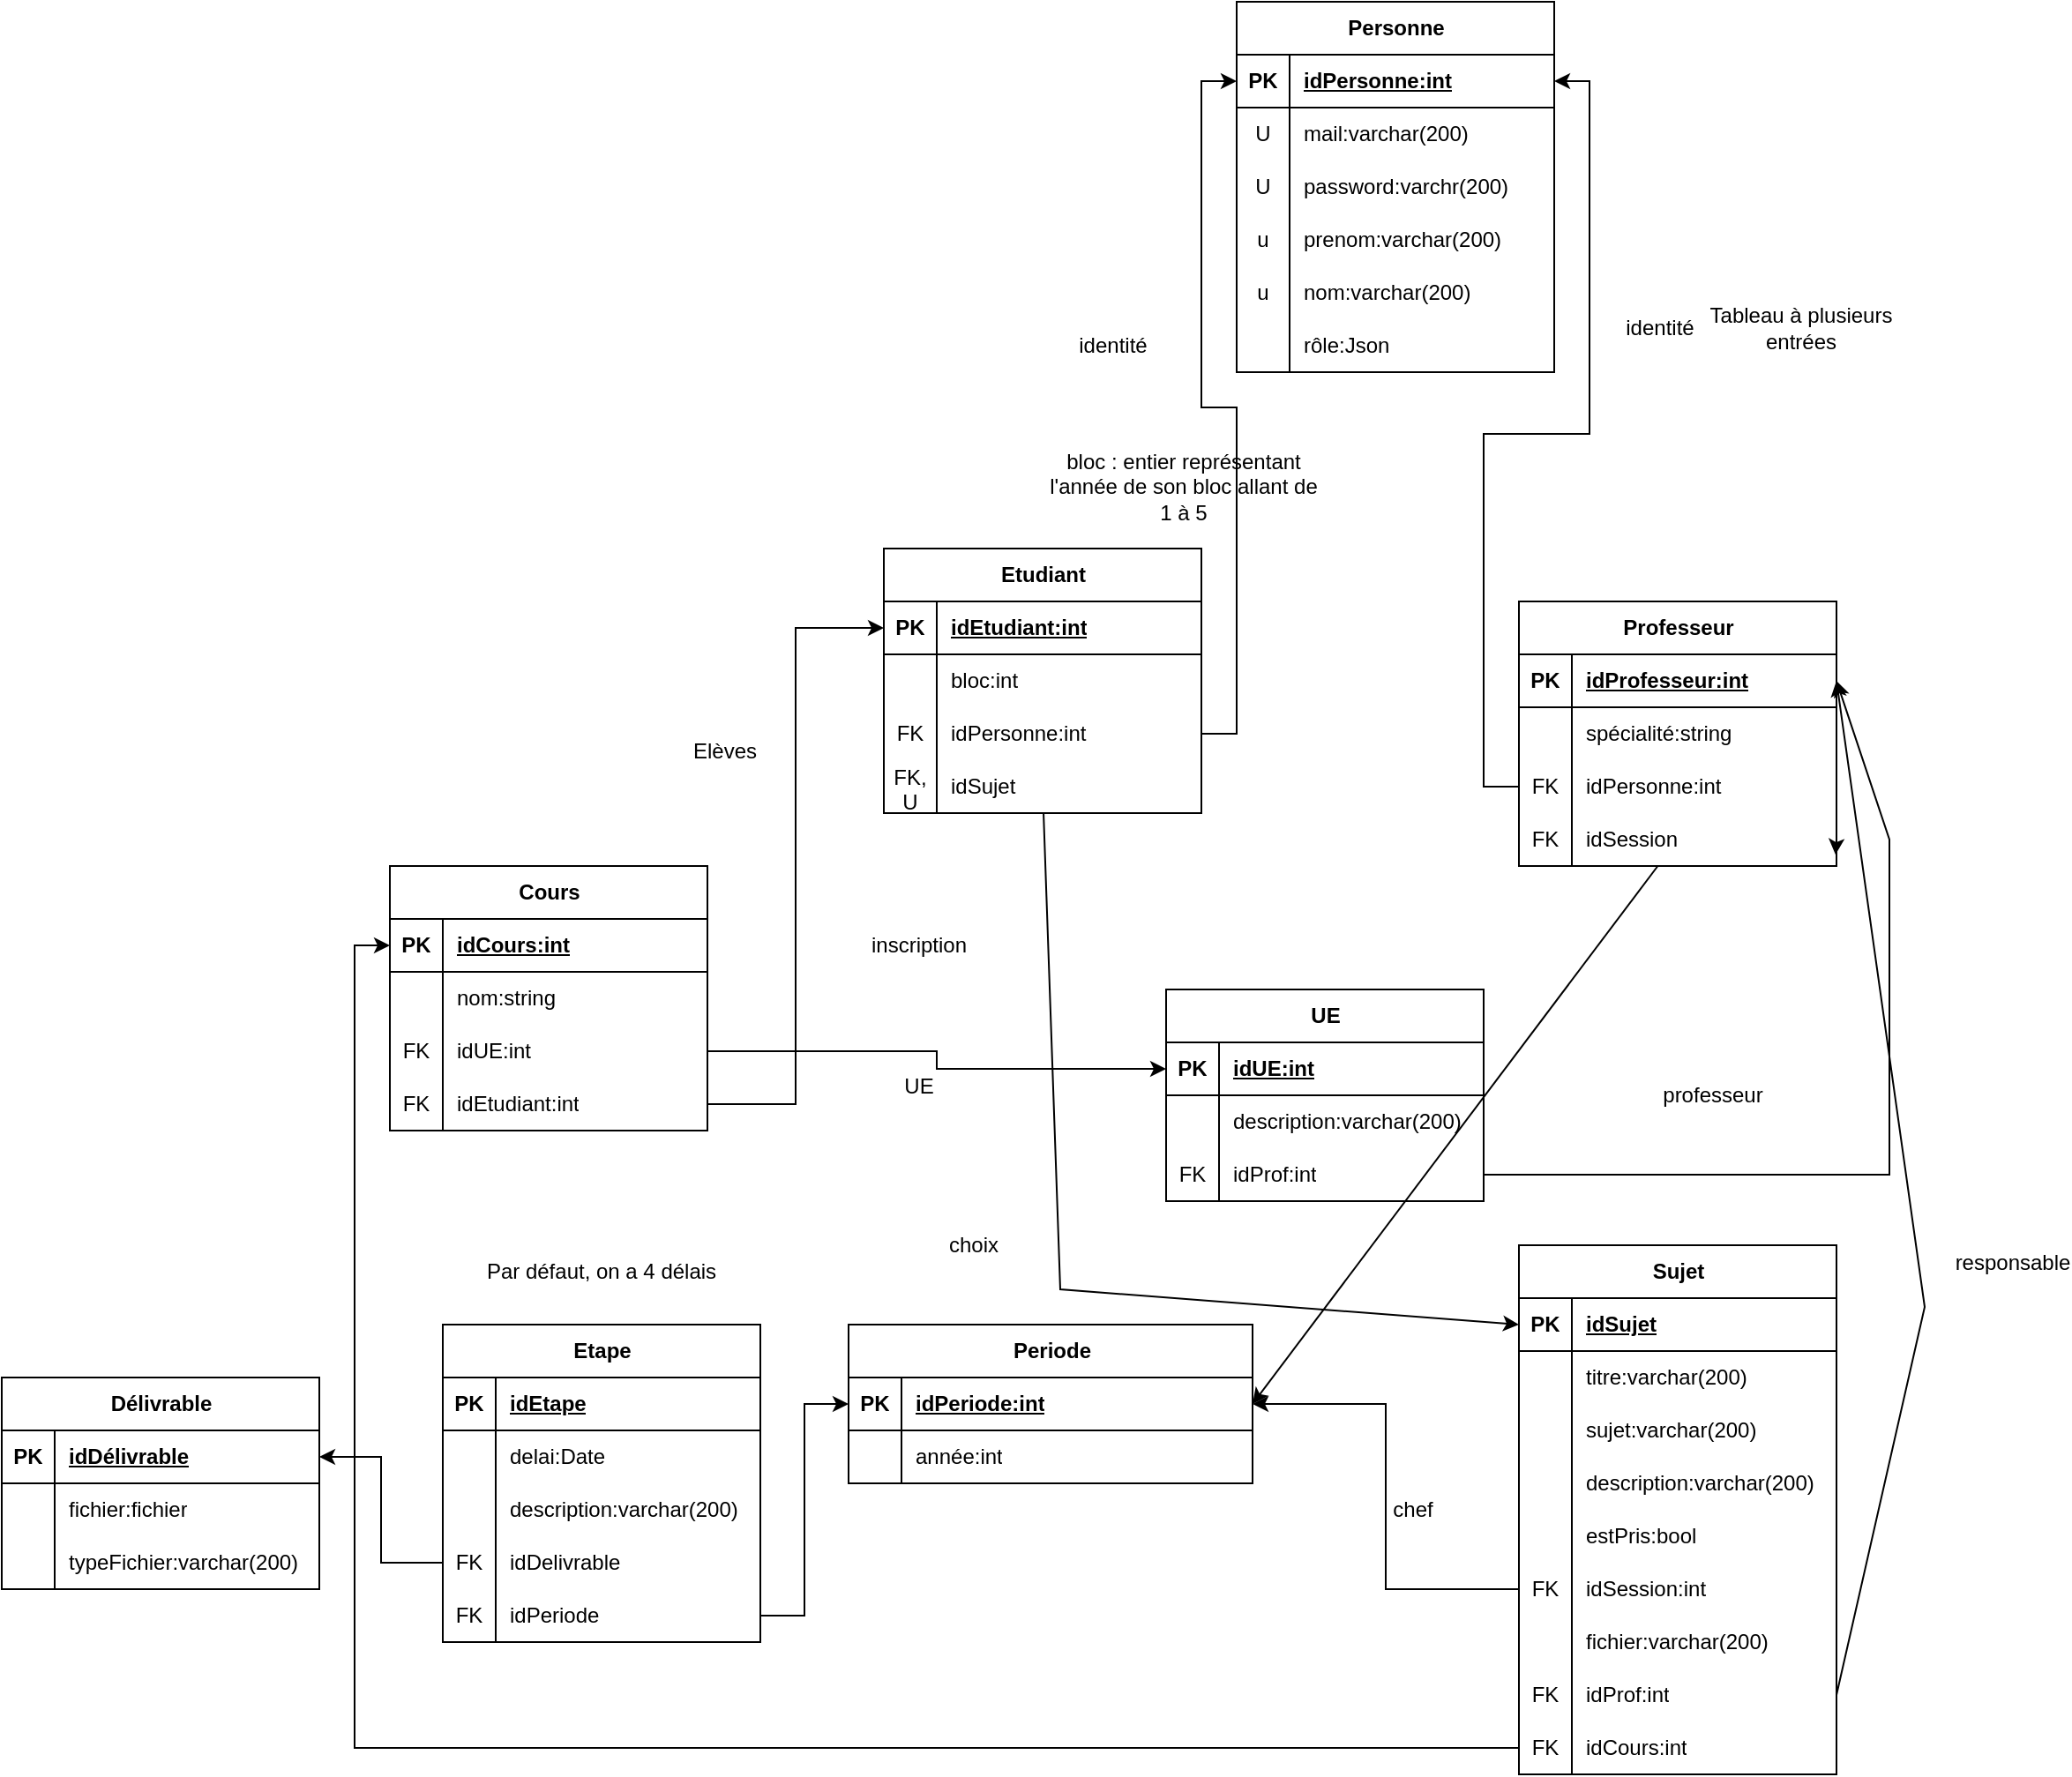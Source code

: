 <mxfile version="24.0.8" type="device" pages="2">
  <diagram id="R2lEEEUBdFMjLlhIrx00" name="Schéma relationnel">
    <mxGraphModel dx="2213" dy="785" grid="1" gridSize="10" guides="1" tooltips="1" connect="1" arrows="1" fold="1" page="1" pageScale="1" pageWidth="827" pageHeight="1169" math="0" shadow="0" extFonts="Permanent Marker^https://fonts.googleapis.com/css?family=Permanent+Marker">
      <root>
        <mxCell id="0" />
        <mxCell id="1" parent="0" />
        <mxCell id="Jt3Wym3gQYtwecDxSo5o-32" value="Sujet" style="shape=table;startSize=30;container=1;collapsible=1;childLayout=tableLayout;fixedRows=1;rowLines=0;fontStyle=1;align=center;resizeLast=1;html=1;" parent="1" vertex="1">
          <mxGeometry x="370" y="805" width="180" height="300" as="geometry" />
        </mxCell>
        <mxCell id="Jt3Wym3gQYtwecDxSo5o-33" value="" style="shape=tableRow;horizontal=0;startSize=0;swimlaneHead=0;swimlaneBody=0;fillColor=none;collapsible=0;dropTarget=0;points=[[0,0.5],[1,0.5]];portConstraint=eastwest;top=0;left=0;right=0;bottom=1;" parent="Jt3Wym3gQYtwecDxSo5o-32" vertex="1">
          <mxGeometry y="30" width="180" height="30" as="geometry" />
        </mxCell>
        <mxCell id="Jt3Wym3gQYtwecDxSo5o-34" value="PK" style="shape=partialRectangle;connectable=0;fillColor=none;top=0;left=0;bottom=0;right=0;fontStyle=1;overflow=hidden;whiteSpace=wrap;html=1;" parent="Jt3Wym3gQYtwecDxSo5o-33" vertex="1">
          <mxGeometry width="30" height="30" as="geometry">
            <mxRectangle width="30" height="30" as="alternateBounds" />
          </mxGeometry>
        </mxCell>
        <mxCell id="Jt3Wym3gQYtwecDxSo5o-35" value="idSujet" style="shape=partialRectangle;connectable=0;fillColor=none;top=0;left=0;bottom=0;right=0;align=left;spacingLeft=6;fontStyle=5;overflow=hidden;whiteSpace=wrap;html=1;" parent="Jt3Wym3gQYtwecDxSo5o-33" vertex="1">
          <mxGeometry x="30" width="150" height="30" as="geometry">
            <mxRectangle width="150" height="30" as="alternateBounds" />
          </mxGeometry>
        </mxCell>
        <mxCell id="Jt3Wym3gQYtwecDxSo5o-36" value="" style="shape=tableRow;horizontal=0;startSize=0;swimlaneHead=0;swimlaneBody=0;fillColor=none;collapsible=0;dropTarget=0;points=[[0,0.5],[1,0.5]];portConstraint=eastwest;top=0;left=0;right=0;bottom=0;" parent="Jt3Wym3gQYtwecDxSo5o-32" vertex="1">
          <mxGeometry y="60" width="180" height="30" as="geometry" />
        </mxCell>
        <mxCell id="Jt3Wym3gQYtwecDxSo5o-37" value="" style="shape=partialRectangle;connectable=0;fillColor=none;top=0;left=0;bottom=0;right=0;editable=1;overflow=hidden;whiteSpace=wrap;html=1;" parent="Jt3Wym3gQYtwecDxSo5o-36" vertex="1">
          <mxGeometry width="30" height="30" as="geometry">
            <mxRectangle width="30" height="30" as="alternateBounds" />
          </mxGeometry>
        </mxCell>
        <mxCell id="Jt3Wym3gQYtwecDxSo5o-38" value="titre:varchar(200)" style="shape=partialRectangle;connectable=0;fillColor=none;top=0;left=0;bottom=0;right=0;align=left;spacingLeft=6;overflow=hidden;whiteSpace=wrap;html=1;" parent="Jt3Wym3gQYtwecDxSo5o-36" vertex="1">
          <mxGeometry x="30" width="150" height="30" as="geometry">
            <mxRectangle width="150" height="30" as="alternateBounds" />
          </mxGeometry>
        </mxCell>
        <mxCell id="Jt3Wym3gQYtwecDxSo5o-39" value="" style="shape=tableRow;horizontal=0;startSize=0;swimlaneHead=0;swimlaneBody=0;fillColor=none;collapsible=0;dropTarget=0;points=[[0,0.5],[1,0.5]];portConstraint=eastwest;top=0;left=0;right=0;bottom=0;" parent="Jt3Wym3gQYtwecDxSo5o-32" vertex="1">
          <mxGeometry y="90" width="180" height="30" as="geometry" />
        </mxCell>
        <mxCell id="Jt3Wym3gQYtwecDxSo5o-40" value="" style="shape=partialRectangle;connectable=0;fillColor=none;top=0;left=0;bottom=0;right=0;editable=1;overflow=hidden;whiteSpace=wrap;html=1;" parent="Jt3Wym3gQYtwecDxSo5o-39" vertex="1">
          <mxGeometry width="30" height="30" as="geometry">
            <mxRectangle width="30" height="30" as="alternateBounds" />
          </mxGeometry>
        </mxCell>
        <mxCell id="Jt3Wym3gQYtwecDxSo5o-41" value="sujet:varchar(200)" style="shape=partialRectangle;connectable=0;fillColor=none;top=0;left=0;bottom=0;right=0;align=left;spacingLeft=6;overflow=hidden;whiteSpace=wrap;html=1;" parent="Jt3Wym3gQYtwecDxSo5o-39" vertex="1">
          <mxGeometry x="30" width="150" height="30" as="geometry">
            <mxRectangle width="150" height="30" as="alternateBounds" />
          </mxGeometry>
        </mxCell>
        <mxCell id="Jt3Wym3gQYtwecDxSo5o-42" value="" style="shape=tableRow;horizontal=0;startSize=0;swimlaneHead=0;swimlaneBody=0;fillColor=none;collapsible=0;dropTarget=0;points=[[0,0.5],[1,0.5]];portConstraint=eastwest;top=0;left=0;right=0;bottom=0;" parent="Jt3Wym3gQYtwecDxSo5o-32" vertex="1">
          <mxGeometry y="120" width="180" height="30" as="geometry" />
        </mxCell>
        <mxCell id="Jt3Wym3gQYtwecDxSo5o-43" value="" style="shape=partialRectangle;connectable=0;fillColor=none;top=0;left=0;bottom=0;right=0;editable=1;overflow=hidden;whiteSpace=wrap;html=1;" parent="Jt3Wym3gQYtwecDxSo5o-42" vertex="1">
          <mxGeometry width="30" height="30" as="geometry">
            <mxRectangle width="30" height="30" as="alternateBounds" />
          </mxGeometry>
        </mxCell>
        <mxCell id="Jt3Wym3gQYtwecDxSo5o-44" value="description:varchar(200)" style="shape=partialRectangle;connectable=0;fillColor=none;top=0;left=0;bottom=0;right=0;align=left;spacingLeft=6;overflow=hidden;whiteSpace=wrap;html=1;" parent="Jt3Wym3gQYtwecDxSo5o-42" vertex="1">
          <mxGeometry x="30" width="150" height="30" as="geometry">
            <mxRectangle width="150" height="30" as="alternateBounds" />
          </mxGeometry>
        </mxCell>
        <mxCell id="CdYXyyKfEUCCPxyVKJxF-6" value="" style="shape=tableRow;horizontal=0;startSize=0;swimlaneHead=0;swimlaneBody=0;fillColor=none;collapsible=0;dropTarget=0;points=[[0,0.5],[1,0.5]];portConstraint=eastwest;top=0;left=0;right=0;bottom=0;" parent="Jt3Wym3gQYtwecDxSo5o-32" vertex="1">
          <mxGeometry y="150" width="180" height="30" as="geometry" />
        </mxCell>
        <mxCell id="CdYXyyKfEUCCPxyVKJxF-7" value="" style="shape=partialRectangle;connectable=0;fillColor=none;top=0;left=0;bottom=0;right=0;editable=1;overflow=hidden;whiteSpace=wrap;html=1;" parent="CdYXyyKfEUCCPxyVKJxF-6" vertex="1">
          <mxGeometry width="30" height="30" as="geometry">
            <mxRectangle width="30" height="30" as="alternateBounds" />
          </mxGeometry>
        </mxCell>
        <mxCell id="CdYXyyKfEUCCPxyVKJxF-8" value="estPris:bool" style="shape=partialRectangle;connectable=0;fillColor=none;top=0;left=0;bottom=0;right=0;align=left;spacingLeft=6;overflow=hidden;whiteSpace=wrap;html=1;" parent="CdYXyyKfEUCCPxyVKJxF-6" vertex="1">
          <mxGeometry x="30" width="150" height="30" as="geometry">
            <mxRectangle width="150" height="30" as="alternateBounds" />
          </mxGeometry>
        </mxCell>
        <mxCell id="Jt3Wym3gQYtwecDxSo5o-107" value="" style="shape=tableRow;horizontal=0;startSize=0;swimlaneHead=0;swimlaneBody=0;fillColor=none;collapsible=0;dropTarget=0;points=[[0,0.5],[1,0.5]];portConstraint=eastwest;top=0;left=0;right=0;bottom=0;" parent="Jt3Wym3gQYtwecDxSo5o-32" vertex="1">
          <mxGeometry y="180" width="180" height="30" as="geometry" />
        </mxCell>
        <mxCell id="Jt3Wym3gQYtwecDxSo5o-108" value="FK" style="shape=partialRectangle;connectable=0;fillColor=none;top=0;left=0;bottom=0;right=0;editable=1;overflow=hidden;whiteSpace=wrap;html=1;" parent="Jt3Wym3gQYtwecDxSo5o-107" vertex="1">
          <mxGeometry width="30" height="30" as="geometry">
            <mxRectangle width="30" height="30" as="alternateBounds" />
          </mxGeometry>
        </mxCell>
        <mxCell id="Jt3Wym3gQYtwecDxSo5o-109" value="idSession:int" style="shape=partialRectangle;connectable=0;fillColor=none;top=0;left=0;bottom=0;right=0;align=left;spacingLeft=6;overflow=hidden;whiteSpace=wrap;html=1;" parent="Jt3Wym3gQYtwecDxSo5o-107" vertex="1">
          <mxGeometry x="30" width="150" height="30" as="geometry">
            <mxRectangle width="150" height="30" as="alternateBounds" />
          </mxGeometry>
        </mxCell>
        <mxCell id="Jt3Wym3gQYtwecDxSo5o-45" value="" style="shape=tableRow;horizontal=0;startSize=0;swimlaneHead=0;swimlaneBody=0;fillColor=none;collapsible=0;dropTarget=0;points=[[0,0.5],[1,0.5]];portConstraint=eastwest;top=0;left=0;right=0;bottom=0;" parent="Jt3Wym3gQYtwecDxSo5o-32" vertex="1">
          <mxGeometry y="210" width="180" height="30" as="geometry" />
        </mxCell>
        <mxCell id="Jt3Wym3gQYtwecDxSo5o-46" value="" style="shape=partialRectangle;connectable=0;fillColor=none;top=0;left=0;bottom=0;right=0;editable=1;overflow=hidden;whiteSpace=wrap;html=1;" parent="Jt3Wym3gQYtwecDxSo5o-45" vertex="1">
          <mxGeometry width="30" height="30" as="geometry">
            <mxRectangle width="30" height="30" as="alternateBounds" />
          </mxGeometry>
        </mxCell>
        <mxCell id="Jt3Wym3gQYtwecDxSo5o-47" value="fichier:varchar(200)" style="shape=partialRectangle;connectable=0;fillColor=none;top=0;left=0;bottom=0;right=0;align=left;spacingLeft=6;overflow=hidden;whiteSpace=wrap;html=1;" parent="Jt3Wym3gQYtwecDxSo5o-45" vertex="1">
          <mxGeometry x="30" width="150" height="30" as="geometry">
            <mxRectangle width="150" height="30" as="alternateBounds" />
          </mxGeometry>
        </mxCell>
        <mxCell id="Jt3Wym3gQYtwecDxSo5o-58" value="" style="shape=tableRow;horizontal=0;startSize=0;swimlaneHead=0;swimlaneBody=0;fillColor=none;collapsible=0;dropTarget=0;points=[[0,0.5],[1,0.5]];portConstraint=eastwest;top=0;left=0;right=0;bottom=0;" parent="Jt3Wym3gQYtwecDxSo5o-32" vertex="1">
          <mxGeometry y="240" width="180" height="30" as="geometry" />
        </mxCell>
        <mxCell id="Jt3Wym3gQYtwecDxSo5o-59" value="FK" style="shape=partialRectangle;connectable=0;fillColor=none;top=0;left=0;bottom=0;right=0;editable=1;overflow=hidden;whiteSpace=wrap;html=1;" parent="Jt3Wym3gQYtwecDxSo5o-58" vertex="1">
          <mxGeometry width="30" height="30" as="geometry">
            <mxRectangle width="30" height="30" as="alternateBounds" />
          </mxGeometry>
        </mxCell>
        <mxCell id="Jt3Wym3gQYtwecDxSo5o-60" value="idProf:int" style="shape=partialRectangle;connectable=0;fillColor=none;top=0;left=0;bottom=0;right=0;align=left;spacingLeft=6;overflow=hidden;whiteSpace=wrap;html=1;" parent="Jt3Wym3gQYtwecDxSo5o-58" vertex="1">
          <mxGeometry x="30" width="150" height="30" as="geometry">
            <mxRectangle width="150" height="30" as="alternateBounds" />
          </mxGeometry>
        </mxCell>
        <mxCell id="CdYXyyKfEUCCPxyVKJxF-2" value="" style="shape=tableRow;horizontal=0;startSize=0;swimlaneHead=0;swimlaneBody=0;fillColor=none;collapsible=0;dropTarget=0;points=[[0,0.5],[1,0.5]];portConstraint=eastwest;top=0;left=0;right=0;bottom=0;" parent="Jt3Wym3gQYtwecDxSo5o-32" vertex="1">
          <mxGeometry y="270" width="180" height="30" as="geometry" />
        </mxCell>
        <mxCell id="CdYXyyKfEUCCPxyVKJxF-3" value="FK" style="shape=partialRectangle;connectable=0;fillColor=none;top=0;left=0;bottom=0;right=0;editable=1;overflow=hidden;whiteSpace=wrap;html=1;" parent="CdYXyyKfEUCCPxyVKJxF-2" vertex="1">
          <mxGeometry width="30" height="30" as="geometry">
            <mxRectangle width="30" height="30" as="alternateBounds" />
          </mxGeometry>
        </mxCell>
        <mxCell id="CdYXyyKfEUCCPxyVKJxF-4" value="idCours:int" style="shape=partialRectangle;connectable=0;fillColor=none;top=0;left=0;bottom=0;right=0;align=left;spacingLeft=6;overflow=hidden;whiteSpace=wrap;html=1;" parent="CdYXyyKfEUCCPxyVKJxF-2" vertex="1">
          <mxGeometry x="30" width="150" height="30" as="geometry">
            <mxRectangle width="150" height="30" as="alternateBounds" />
          </mxGeometry>
        </mxCell>
        <mxCell id="7S0pTEuF9QtNK3VVfG5a-20" style="edgeStyle=orthogonalEdgeStyle;rounded=0;orthogonalLoop=1;jettySize=auto;html=1;exitX=0;exitY=0.5;exitDx=0;exitDy=0;" parent="1" source="Jt3Wym3gQYtwecDxSo5o-23" target="7S0pTEuF9QtNK3VVfG5a-26" edge="1">
          <mxGeometry relative="1" as="geometry">
            <mxPoint x="420" y="560" as="sourcePoint" />
            <mxPoint x="410" y="150" as="targetPoint" />
          </mxGeometry>
        </mxCell>
        <mxCell id="7S0pTEuF9QtNK3VVfG5a-21" style="edgeStyle=orthogonalEdgeStyle;rounded=0;orthogonalLoop=1;jettySize=auto;html=1;entryX=0;entryY=0.5;entryDx=0;entryDy=0;" parent="1" source="lHV6C6Jt2Jyh17Nra8eX-26" target="7S0pTEuF9QtNK3VVfG5a-26" edge="1">
          <mxGeometry relative="1" as="geometry">
            <mxPoint x="110" y="90" as="targetPoint" />
            <mxPoint x="40" y="390" as="sourcePoint" />
          </mxGeometry>
        </mxCell>
        <mxCell id="7S0pTEuF9QtNK3VVfG5a-25" value="Personne" style="shape=table;startSize=30;container=1;collapsible=1;childLayout=tableLayout;fixedRows=1;rowLines=0;fontStyle=1;align=center;resizeLast=1;html=1;" parent="1" vertex="1">
          <mxGeometry x="210" y="100" width="180" height="210" as="geometry" />
        </mxCell>
        <mxCell id="7S0pTEuF9QtNK3VVfG5a-26" value="" style="shape=tableRow;horizontal=0;startSize=0;swimlaneHead=0;swimlaneBody=0;fillColor=none;collapsible=0;dropTarget=0;points=[[0,0.5],[1,0.5]];portConstraint=eastwest;top=0;left=0;right=0;bottom=1;" parent="7S0pTEuF9QtNK3VVfG5a-25" vertex="1">
          <mxGeometry y="30" width="180" height="30" as="geometry" />
        </mxCell>
        <mxCell id="7S0pTEuF9QtNK3VVfG5a-27" value="PK" style="shape=partialRectangle;connectable=0;fillColor=none;top=0;left=0;bottom=0;right=0;fontStyle=1;overflow=hidden;whiteSpace=wrap;html=1;" parent="7S0pTEuF9QtNK3VVfG5a-26" vertex="1">
          <mxGeometry width="30" height="30" as="geometry">
            <mxRectangle width="30" height="30" as="alternateBounds" />
          </mxGeometry>
        </mxCell>
        <mxCell id="7S0pTEuF9QtNK3VVfG5a-28" value="idPersonne:int" style="shape=partialRectangle;connectable=0;fillColor=none;top=0;left=0;bottom=0;right=0;align=left;spacingLeft=6;fontStyle=5;overflow=hidden;whiteSpace=wrap;html=1;" parent="7S0pTEuF9QtNK3VVfG5a-26" vertex="1">
          <mxGeometry x="30" width="150" height="30" as="geometry">
            <mxRectangle width="150" height="30" as="alternateBounds" />
          </mxGeometry>
        </mxCell>
        <mxCell id="7S0pTEuF9QtNK3VVfG5a-29" value="" style="shape=tableRow;horizontal=0;startSize=0;swimlaneHead=0;swimlaneBody=0;fillColor=none;collapsible=0;dropTarget=0;points=[[0,0.5],[1,0.5]];portConstraint=eastwest;top=0;left=0;right=0;bottom=0;" parent="7S0pTEuF9QtNK3VVfG5a-25" vertex="1">
          <mxGeometry y="60" width="180" height="30" as="geometry" />
        </mxCell>
        <mxCell id="7S0pTEuF9QtNK3VVfG5a-30" value="U" style="shape=partialRectangle;connectable=0;fillColor=none;top=0;left=0;bottom=0;right=0;editable=1;overflow=hidden;whiteSpace=wrap;html=1;" parent="7S0pTEuF9QtNK3VVfG5a-29" vertex="1">
          <mxGeometry width="30" height="30" as="geometry">
            <mxRectangle width="30" height="30" as="alternateBounds" />
          </mxGeometry>
        </mxCell>
        <mxCell id="7S0pTEuF9QtNK3VVfG5a-31" value="mail:varchar(200)" style="shape=partialRectangle;connectable=0;fillColor=none;top=0;left=0;bottom=0;right=0;align=left;spacingLeft=6;overflow=hidden;whiteSpace=wrap;html=1;" parent="7S0pTEuF9QtNK3VVfG5a-29" vertex="1">
          <mxGeometry x="30" width="150" height="30" as="geometry">
            <mxRectangle width="150" height="30" as="alternateBounds" />
          </mxGeometry>
        </mxCell>
        <mxCell id="7S0pTEuF9QtNK3VVfG5a-32" value="" style="shape=tableRow;horizontal=0;startSize=0;swimlaneHead=0;swimlaneBody=0;fillColor=none;collapsible=0;dropTarget=0;points=[[0,0.5],[1,0.5]];portConstraint=eastwest;top=0;left=0;right=0;bottom=0;" parent="7S0pTEuF9QtNK3VVfG5a-25" vertex="1">
          <mxGeometry y="90" width="180" height="30" as="geometry" />
        </mxCell>
        <mxCell id="7S0pTEuF9QtNK3VVfG5a-33" value="U" style="shape=partialRectangle;connectable=0;fillColor=none;top=0;left=0;bottom=0;right=0;editable=1;overflow=hidden;whiteSpace=wrap;html=1;" parent="7S0pTEuF9QtNK3VVfG5a-32" vertex="1">
          <mxGeometry width="30" height="30" as="geometry">
            <mxRectangle width="30" height="30" as="alternateBounds" />
          </mxGeometry>
        </mxCell>
        <mxCell id="7S0pTEuF9QtNK3VVfG5a-34" value="password:varchr(200)" style="shape=partialRectangle;connectable=0;fillColor=none;top=0;left=0;bottom=0;right=0;align=left;spacingLeft=6;overflow=hidden;whiteSpace=wrap;html=1;" parent="7S0pTEuF9QtNK3VVfG5a-32" vertex="1">
          <mxGeometry x="30" width="150" height="30" as="geometry">
            <mxRectangle width="150" height="30" as="alternateBounds" />
          </mxGeometry>
        </mxCell>
        <mxCell id="7S0pTEuF9QtNK3VVfG5a-35" value="" style="shape=tableRow;horizontal=0;startSize=0;swimlaneHead=0;swimlaneBody=0;fillColor=none;collapsible=0;dropTarget=0;points=[[0,0.5],[1,0.5]];portConstraint=eastwest;top=0;left=0;right=0;bottom=0;" parent="7S0pTEuF9QtNK3VVfG5a-25" vertex="1">
          <mxGeometry y="120" width="180" height="30" as="geometry" />
        </mxCell>
        <mxCell id="7S0pTEuF9QtNK3VVfG5a-36" value="u" style="shape=partialRectangle;connectable=0;fillColor=none;top=0;left=0;bottom=0;right=0;editable=1;overflow=hidden;whiteSpace=wrap;html=1;" parent="7S0pTEuF9QtNK3VVfG5a-35" vertex="1">
          <mxGeometry width="30" height="30" as="geometry">
            <mxRectangle width="30" height="30" as="alternateBounds" />
          </mxGeometry>
        </mxCell>
        <mxCell id="7S0pTEuF9QtNK3VVfG5a-37" value="prenom:varchar(200)" style="shape=partialRectangle;connectable=0;fillColor=none;top=0;left=0;bottom=0;right=0;align=left;spacingLeft=6;overflow=hidden;whiteSpace=wrap;html=1;" parent="7S0pTEuF9QtNK3VVfG5a-35" vertex="1">
          <mxGeometry x="30" width="150" height="30" as="geometry">
            <mxRectangle width="150" height="30" as="alternateBounds" />
          </mxGeometry>
        </mxCell>
        <mxCell id="7S0pTEuF9QtNK3VVfG5a-38" value="" style="shape=tableRow;horizontal=0;startSize=0;swimlaneHead=0;swimlaneBody=0;fillColor=none;collapsible=0;dropTarget=0;points=[[0,0.5],[1,0.5]];portConstraint=eastwest;top=0;left=0;right=0;bottom=0;" parent="7S0pTEuF9QtNK3VVfG5a-25" vertex="1">
          <mxGeometry y="150" width="180" height="30" as="geometry" />
        </mxCell>
        <mxCell id="7S0pTEuF9QtNK3VVfG5a-39" value="u" style="shape=partialRectangle;connectable=0;fillColor=none;top=0;left=0;bottom=0;right=0;editable=1;overflow=hidden;whiteSpace=wrap;html=1;" parent="7S0pTEuF9QtNK3VVfG5a-38" vertex="1">
          <mxGeometry width="30" height="30" as="geometry">
            <mxRectangle width="30" height="30" as="alternateBounds" />
          </mxGeometry>
        </mxCell>
        <mxCell id="7S0pTEuF9QtNK3VVfG5a-40" value="nom:varchar(200)" style="shape=partialRectangle;connectable=0;fillColor=none;top=0;left=0;bottom=0;right=0;align=left;spacingLeft=6;overflow=hidden;whiteSpace=wrap;html=1;" parent="7S0pTEuF9QtNK3VVfG5a-38" vertex="1">
          <mxGeometry x="30" width="150" height="30" as="geometry">
            <mxRectangle width="150" height="30" as="alternateBounds" />
          </mxGeometry>
        </mxCell>
        <mxCell id="lHV6C6Jt2Jyh17Nra8eX-14" value="" style="shape=tableRow;horizontal=0;startSize=0;swimlaneHead=0;swimlaneBody=0;fillColor=none;collapsible=0;dropTarget=0;points=[[0,0.5],[1,0.5]];portConstraint=eastwest;top=0;left=0;right=0;bottom=0;" parent="7S0pTEuF9QtNK3VVfG5a-25" vertex="1">
          <mxGeometry y="180" width="180" height="30" as="geometry" />
        </mxCell>
        <mxCell id="lHV6C6Jt2Jyh17Nra8eX-15" value="" style="shape=partialRectangle;connectable=0;fillColor=none;top=0;left=0;bottom=0;right=0;editable=1;overflow=hidden;whiteSpace=wrap;html=1;" parent="lHV6C6Jt2Jyh17Nra8eX-14" vertex="1">
          <mxGeometry width="30" height="30" as="geometry">
            <mxRectangle width="30" height="30" as="alternateBounds" />
          </mxGeometry>
        </mxCell>
        <mxCell id="lHV6C6Jt2Jyh17Nra8eX-16" value="rôle:Json" style="shape=partialRectangle;connectable=0;fillColor=none;top=0;left=0;bottom=0;right=0;align=left;spacingLeft=6;overflow=hidden;whiteSpace=wrap;html=1;" parent="lHV6C6Jt2Jyh17Nra8eX-14" vertex="1">
          <mxGeometry x="30" width="150" height="30" as="geometry">
            <mxRectangle width="150" height="30" as="alternateBounds" />
          </mxGeometry>
        </mxCell>
        <mxCell id="lHV6C6Jt2Jyh17Nra8eX-1" value="Professeur" style="shape=table;startSize=30;container=1;collapsible=1;childLayout=tableLayout;fixedRows=1;rowLines=0;fontStyle=1;align=center;resizeLast=1;html=1;" parent="1" vertex="1">
          <mxGeometry x="370" y="440" width="180" height="150" as="geometry" />
        </mxCell>
        <mxCell id="lHV6C6Jt2Jyh17Nra8eX-2" value="" style="shape=tableRow;horizontal=0;startSize=0;swimlaneHead=0;swimlaneBody=0;fillColor=none;collapsible=0;dropTarget=0;points=[[0,0.5],[1,0.5]];portConstraint=eastwest;top=0;left=0;right=0;bottom=1;" parent="lHV6C6Jt2Jyh17Nra8eX-1" vertex="1">
          <mxGeometry y="30" width="180" height="30" as="geometry" />
        </mxCell>
        <mxCell id="lHV6C6Jt2Jyh17Nra8eX-3" value="PK" style="shape=partialRectangle;connectable=0;fillColor=none;top=0;left=0;bottom=0;right=0;fontStyle=1;overflow=hidden;whiteSpace=wrap;html=1;" parent="lHV6C6Jt2Jyh17Nra8eX-2" vertex="1">
          <mxGeometry width="30" height="30" as="geometry">
            <mxRectangle width="30" height="30" as="alternateBounds" />
          </mxGeometry>
        </mxCell>
        <mxCell id="lHV6C6Jt2Jyh17Nra8eX-4" value="idProfesseur:int" style="shape=partialRectangle;connectable=0;fillColor=none;top=0;left=0;bottom=0;right=0;align=left;spacingLeft=6;fontStyle=5;overflow=hidden;whiteSpace=wrap;html=1;" parent="lHV6C6Jt2Jyh17Nra8eX-2" vertex="1">
          <mxGeometry x="30" width="150" height="30" as="geometry">
            <mxRectangle width="150" height="30" as="alternateBounds" />
          </mxGeometry>
        </mxCell>
        <mxCell id="lHV6C6Jt2Jyh17Nra8eX-5" value="" style="shape=tableRow;horizontal=0;startSize=0;swimlaneHead=0;swimlaneBody=0;fillColor=none;collapsible=0;dropTarget=0;points=[[0,0.5],[1,0.5]];portConstraint=eastwest;top=0;left=0;right=0;bottom=0;" parent="lHV6C6Jt2Jyh17Nra8eX-1" vertex="1">
          <mxGeometry y="60" width="180" height="30" as="geometry" />
        </mxCell>
        <mxCell id="lHV6C6Jt2Jyh17Nra8eX-6" value="" style="shape=partialRectangle;connectable=0;fillColor=none;top=0;left=0;bottom=0;right=0;editable=1;overflow=hidden;whiteSpace=wrap;html=1;" parent="lHV6C6Jt2Jyh17Nra8eX-5" vertex="1">
          <mxGeometry width="30" height="30" as="geometry">
            <mxRectangle width="30" height="30" as="alternateBounds" />
          </mxGeometry>
        </mxCell>
        <mxCell id="lHV6C6Jt2Jyh17Nra8eX-7" value="spécialité:string" style="shape=partialRectangle;connectable=0;fillColor=none;top=0;left=0;bottom=0;right=0;align=left;spacingLeft=6;overflow=hidden;whiteSpace=wrap;html=1;" parent="lHV6C6Jt2Jyh17Nra8eX-5" vertex="1">
          <mxGeometry x="30" width="150" height="30" as="geometry">
            <mxRectangle width="150" height="30" as="alternateBounds" />
          </mxGeometry>
        </mxCell>
        <mxCell id="Jt3Wym3gQYtwecDxSo5o-23" value="" style="shape=tableRow;horizontal=0;startSize=0;swimlaneHead=0;swimlaneBody=0;fillColor=none;collapsible=0;dropTarget=0;points=[[0,0.5],[1,0.5]];portConstraint=eastwest;top=0;left=0;right=0;bottom=0;" parent="lHV6C6Jt2Jyh17Nra8eX-1" vertex="1">
          <mxGeometry y="90" width="180" height="30" as="geometry" />
        </mxCell>
        <mxCell id="Jt3Wym3gQYtwecDxSo5o-24" value="FK" style="shape=partialRectangle;connectable=0;fillColor=none;top=0;left=0;bottom=0;right=0;editable=1;overflow=hidden;whiteSpace=wrap;html=1;" parent="Jt3Wym3gQYtwecDxSo5o-23" vertex="1">
          <mxGeometry width="30" height="30" as="geometry">
            <mxRectangle width="30" height="30" as="alternateBounds" />
          </mxGeometry>
        </mxCell>
        <mxCell id="Jt3Wym3gQYtwecDxSo5o-25" value="idPersonne:int" style="shape=partialRectangle;connectable=0;fillColor=none;top=0;left=0;bottom=0;right=0;align=left;spacingLeft=6;overflow=hidden;whiteSpace=wrap;html=1;" parent="Jt3Wym3gQYtwecDxSo5o-23" vertex="1">
          <mxGeometry x="30" width="150" height="30" as="geometry">
            <mxRectangle width="150" height="30" as="alternateBounds" />
          </mxGeometry>
        </mxCell>
        <mxCell id="Jt3Wym3gQYtwecDxSo5o-17" value="" style="shape=tableRow;horizontal=0;startSize=0;swimlaneHead=0;swimlaneBody=0;fillColor=none;collapsible=0;dropTarget=0;points=[[0,0.5],[1,0.5]];portConstraint=eastwest;top=0;left=0;right=0;bottom=0;" parent="lHV6C6Jt2Jyh17Nra8eX-1" vertex="1">
          <mxGeometry y="120" width="180" height="30" as="geometry" />
        </mxCell>
        <mxCell id="Jt3Wym3gQYtwecDxSo5o-18" value="FK" style="shape=partialRectangle;connectable=0;fillColor=none;top=0;left=0;bottom=0;right=0;editable=1;overflow=hidden;whiteSpace=wrap;html=1;" parent="Jt3Wym3gQYtwecDxSo5o-17" vertex="1">
          <mxGeometry width="30" height="30" as="geometry">
            <mxRectangle width="30" height="30" as="alternateBounds" />
          </mxGeometry>
        </mxCell>
        <mxCell id="Jt3Wym3gQYtwecDxSo5o-19" value="idSession" style="shape=partialRectangle;connectable=0;fillColor=none;top=0;left=0;bottom=0;right=0;align=left;spacingLeft=6;overflow=hidden;whiteSpace=wrap;html=1;" parent="Jt3Wym3gQYtwecDxSo5o-17" vertex="1">
          <mxGeometry x="30" width="150" height="30" as="geometry">
            <mxRectangle width="150" height="30" as="alternateBounds" />
          </mxGeometry>
        </mxCell>
        <mxCell id="Jt3Wym3gQYtwecDxSo5o-57" style="edgeStyle=orthogonalEdgeStyle;rounded=0;orthogonalLoop=1;jettySize=auto;html=1;exitX=1;exitY=0.5;exitDx=0;exitDy=0;" parent="lHV6C6Jt2Jyh17Nra8eX-1" edge="1">
          <mxGeometry relative="1" as="geometry">
            <mxPoint x="180" y="135" as="sourcePoint" />
            <mxPoint x="180" y="135" as="targetPoint" />
          </mxGeometry>
        </mxCell>
        <mxCell id="Jt3Wym3gQYtwecDxSo5o-116" style="edgeStyle=orthogonalEdgeStyle;rounded=0;orthogonalLoop=1;jettySize=auto;html=1;exitX=1;exitY=0.5;exitDx=0;exitDy=0;entryX=0.997;entryY=0.783;entryDx=0;entryDy=0;entryPerimeter=0;" parent="lHV6C6Jt2Jyh17Nra8eX-1" source="Jt3Wym3gQYtwecDxSo5o-17" target="Jt3Wym3gQYtwecDxSo5o-17" edge="1">
          <mxGeometry relative="1" as="geometry" />
        </mxCell>
        <mxCell id="lHV6C6Jt2Jyh17Nra8eX-19" value="Etudiant" style="shape=table;startSize=30;container=1;collapsible=1;childLayout=tableLayout;fixedRows=1;rowLines=0;fontStyle=1;align=center;resizeLast=1;html=1;" parent="1" vertex="1">
          <mxGeometry x="10" y="410" width="180" height="150" as="geometry">
            <mxRectangle x="10" y="410" width="80" height="30" as="alternateBounds" />
          </mxGeometry>
        </mxCell>
        <mxCell id="lHV6C6Jt2Jyh17Nra8eX-20" value="" style="shape=tableRow;horizontal=0;startSize=0;swimlaneHead=0;swimlaneBody=0;fillColor=none;collapsible=0;dropTarget=0;points=[[0,0.5],[1,0.5]];portConstraint=eastwest;top=0;left=0;right=0;bottom=1;" parent="lHV6C6Jt2Jyh17Nra8eX-19" vertex="1">
          <mxGeometry y="30" width="180" height="30" as="geometry" />
        </mxCell>
        <mxCell id="lHV6C6Jt2Jyh17Nra8eX-21" value="PK" style="shape=partialRectangle;connectable=0;fillColor=none;top=0;left=0;bottom=0;right=0;fontStyle=1;overflow=hidden;whiteSpace=wrap;html=1;" parent="lHV6C6Jt2Jyh17Nra8eX-20" vertex="1">
          <mxGeometry width="30" height="30" as="geometry">
            <mxRectangle width="30" height="30" as="alternateBounds" />
          </mxGeometry>
        </mxCell>
        <mxCell id="lHV6C6Jt2Jyh17Nra8eX-22" value="idEtudiant:int" style="shape=partialRectangle;connectable=0;fillColor=none;top=0;left=0;bottom=0;right=0;align=left;spacingLeft=6;fontStyle=5;overflow=hidden;whiteSpace=wrap;html=1;" parent="lHV6C6Jt2Jyh17Nra8eX-20" vertex="1">
          <mxGeometry x="30" width="150" height="30" as="geometry">
            <mxRectangle width="150" height="30" as="alternateBounds" />
          </mxGeometry>
        </mxCell>
        <mxCell id="lHV6C6Jt2Jyh17Nra8eX-23" value="" style="shape=tableRow;horizontal=0;startSize=0;swimlaneHead=0;swimlaneBody=0;fillColor=none;collapsible=0;dropTarget=0;points=[[0,0.5],[1,0.5]];portConstraint=eastwest;top=0;left=0;right=0;bottom=0;" parent="lHV6C6Jt2Jyh17Nra8eX-19" vertex="1">
          <mxGeometry y="60" width="180" height="30" as="geometry" />
        </mxCell>
        <mxCell id="lHV6C6Jt2Jyh17Nra8eX-24" value="" style="shape=partialRectangle;connectable=0;fillColor=none;top=0;left=0;bottom=0;right=0;editable=1;overflow=hidden;whiteSpace=wrap;html=1;" parent="lHV6C6Jt2Jyh17Nra8eX-23" vertex="1">
          <mxGeometry width="30" height="30" as="geometry">
            <mxRectangle width="30" height="30" as="alternateBounds" />
          </mxGeometry>
        </mxCell>
        <mxCell id="lHV6C6Jt2Jyh17Nra8eX-25" value="bloc:int" style="shape=partialRectangle;connectable=0;fillColor=none;top=0;left=0;bottom=0;right=0;align=left;spacingLeft=6;overflow=hidden;whiteSpace=wrap;html=1;" parent="lHV6C6Jt2Jyh17Nra8eX-23" vertex="1">
          <mxGeometry x="30" width="150" height="30" as="geometry">
            <mxRectangle width="150" height="30" as="alternateBounds" />
          </mxGeometry>
        </mxCell>
        <mxCell id="lHV6C6Jt2Jyh17Nra8eX-26" value="" style="shape=tableRow;horizontal=0;startSize=0;swimlaneHead=0;swimlaneBody=0;fillColor=none;collapsible=0;dropTarget=0;points=[[0,0.5],[1,0.5]];portConstraint=eastwest;top=0;left=0;right=0;bottom=0;" parent="lHV6C6Jt2Jyh17Nra8eX-19" vertex="1">
          <mxGeometry y="90" width="180" height="30" as="geometry" />
        </mxCell>
        <mxCell id="lHV6C6Jt2Jyh17Nra8eX-27" value="FK" style="shape=partialRectangle;connectable=0;fillColor=none;top=0;left=0;bottom=0;right=0;editable=1;overflow=hidden;whiteSpace=wrap;html=1;" parent="lHV6C6Jt2Jyh17Nra8eX-26" vertex="1">
          <mxGeometry width="30" height="30" as="geometry">
            <mxRectangle width="30" height="30" as="alternateBounds" />
          </mxGeometry>
        </mxCell>
        <mxCell id="lHV6C6Jt2Jyh17Nra8eX-28" value="idPersonne:int" style="shape=partialRectangle;connectable=0;fillColor=none;top=0;left=0;bottom=0;right=0;align=left;spacingLeft=6;overflow=hidden;whiteSpace=wrap;html=1;" parent="lHV6C6Jt2Jyh17Nra8eX-26" vertex="1">
          <mxGeometry x="30" width="150" height="30" as="geometry">
            <mxRectangle width="150" height="30" as="alternateBounds" />
          </mxGeometry>
        </mxCell>
        <mxCell id="Jt3Wym3gQYtwecDxSo5o-62" value="" style="shape=tableRow;horizontal=0;startSize=0;swimlaneHead=0;swimlaneBody=0;fillColor=none;collapsible=0;dropTarget=0;points=[[0,0.5],[1,0.5]];portConstraint=eastwest;top=0;left=0;right=0;bottom=0;" parent="lHV6C6Jt2Jyh17Nra8eX-19" vertex="1">
          <mxGeometry y="120" width="180" height="30" as="geometry" />
        </mxCell>
        <mxCell id="Jt3Wym3gQYtwecDxSo5o-63" value="FK, U" style="shape=partialRectangle;connectable=0;fillColor=none;top=0;left=0;bottom=0;right=0;editable=1;overflow=hidden;whiteSpace=wrap;html=1;" parent="Jt3Wym3gQYtwecDxSo5o-62" vertex="1">
          <mxGeometry width="30" height="30" as="geometry">
            <mxRectangle width="30" height="30" as="alternateBounds" />
          </mxGeometry>
        </mxCell>
        <mxCell id="Jt3Wym3gQYtwecDxSo5o-64" value="idSujet" style="shape=partialRectangle;connectable=0;fillColor=none;top=0;left=0;bottom=0;right=0;align=left;spacingLeft=6;overflow=hidden;whiteSpace=wrap;html=1;" parent="Jt3Wym3gQYtwecDxSo5o-62" vertex="1">
          <mxGeometry x="30" width="150" height="30" as="geometry">
            <mxRectangle width="150" height="30" as="alternateBounds" />
          </mxGeometry>
        </mxCell>
        <mxCell id="lHV6C6Jt2Jyh17Nra8eX-35" value="bloc : entier représentant l&#39;année de son bloc allant de 1 à 5" style="text;html=1;align=center;verticalAlign=middle;whiteSpace=wrap;rounded=0;" parent="1" vertex="1">
          <mxGeometry x="100" y="360" width="160" height="30" as="geometry" />
        </mxCell>
        <mxCell id="Jt3Wym3gQYtwecDxSo5o-1" value="UE" style="shape=table;startSize=30;container=1;collapsible=1;childLayout=tableLayout;fixedRows=1;rowLines=0;fontStyle=1;align=center;resizeLast=1;html=1;" parent="1" vertex="1">
          <mxGeometry x="170" y="660" width="180" height="120" as="geometry" />
        </mxCell>
        <mxCell id="Jt3Wym3gQYtwecDxSo5o-2" value="" style="shape=tableRow;horizontal=0;startSize=0;swimlaneHead=0;swimlaneBody=0;fillColor=none;collapsible=0;dropTarget=0;points=[[0,0.5],[1,0.5]];portConstraint=eastwest;top=0;left=0;right=0;bottom=1;" parent="Jt3Wym3gQYtwecDxSo5o-1" vertex="1">
          <mxGeometry y="30" width="180" height="30" as="geometry" />
        </mxCell>
        <mxCell id="Jt3Wym3gQYtwecDxSo5o-3" value="PK" style="shape=partialRectangle;connectable=0;fillColor=none;top=0;left=0;bottom=0;right=0;fontStyle=1;overflow=hidden;whiteSpace=wrap;html=1;" parent="Jt3Wym3gQYtwecDxSo5o-2" vertex="1">
          <mxGeometry width="30" height="30" as="geometry">
            <mxRectangle width="30" height="30" as="alternateBounds" />
          </mxGeometry>
        </mxCell>
        <mxCell id="Jt3Wym3gQYtwecDxSo5o-4" value="idUE:int" style="shape=partialRectangle;connectable=0;fillColor=none;top=0;left=0;bottom=0;right=0;align=left;spacingLeft=6;fontStyle=5;overflow=hidden;whiteSpace=wrap;html=1;" parent="Jt3Wym3gQYtwecDxSo5o-2" vertex="1">
          <mxGeometry x="30" width="150" height="30" as="geometry">
            <mxRectangle width="150" height="30" as="alternateBounds" />
          </mxGeometry>
        </mxCell>
        <mxCell id="Jt3Wym3gQYtwecDxSo5o-5" value="" style="shape=tableRow;horizontal=0;startSize=0;swimlaneHead=0;swimlaneBody=0;fillColor=none;collapsible=0;dropTarget=0;points=[[0,0.5],[1,0.5]];portConstraint=eastwest;top=0;left=0;right=0;bottom=0;" parent="Jt3Wym3gQYtwecDxSo5o-1" vertex="1">
          <mxGeometry y="60" width="180" height="30" as="geometry" />
        </mxCell>
        <mxCell id="Jt3Wym3gQYtwecDxSo5o-6" value="" style="shape=partialRectangle;connectable=0;fillColor=none;top=0;left=0;bottom=0;right=0;editable=1;overflow=hidden;whiteSpace=wrap;html=1;" parent="Jt3Wym3gQYtwecDxSo5o-5" vertex="1">
          <mxGeometry width="30" height="30" as="geometry">
            <mxRectangle width="30" height="30" as="alternateBounds" />
          </mxGeometry>
        </mxCell>
        <mxCell id="Jt3Wym3gQYtwecDxSo5o-7" value="description:varchar(200)" style="shape=partialRectangle;connectable=0;fillColor=none;top=0;left=0;bottom=0;right=0;align=left;spacingLeft=6;overflow=hidden;whiteSpace=wrap;html=1;" parent="Jt3Wym3gQYtwecDxSo5o-5" vertex="1">
          <mxGeometry x="30" width="150" height="30" as="geometry">
            <mxRectangle width="150" height="30" as="alternateBounds" />
          </mxGeometry>
        </mxCell>
        <mxCell id="Jt3Wym3gQYtwecDxSo5o-131" value="" style="shape=tableRow;horizontal=0;startSize=0;swimlaneHead=0;swimlaneBody=0;fillColor=none;collapsible=0;dropTarget=0;points=[[0,0.5],[1,0.5]];portConstraint=eastwest;top=0;left=0;right=0;bottom=0;" parent="Jt3Wym3gQYtwecDxSo5o-1" vertex="1">
          <mxGeometry y="90" width="180" height="30" as="geometry" />
        </mxCell>
        <mxCell id="Jt3Wym3gQYtwecDxSo5o-132" value="FK" style="shape=partialRectangle;connectable=0;fillColor=none;top=0;left=0;bottom=0;right=0;editable=1;overflow=hidden;whiteSpace=wrap;html=1;" parent="Jt3Wym3gQYtwecDxSo5o-131" vertex="1">
          <mxGeometry width="30" height="30" as="geometry">
            <mxRectangle width="30" height="30" as="alternateBounds" />
          </mxGeometry>
        </mxCell>
        <mxCell id="Jt3Wym3gQYtwecDxSo5o-133" value="idProf:int" style="shape=partialRectangle;connectable=0;fillColor=none;top=0;left=0;bottom=0;right=0;align=left;spacingLeft=6;overflow=hidden;whiteSpace=wrap;html=1;" parent="Jt3Wym3gQYtwecDxSo5o-131" vertex="1">
          <mxGeometry x="30" width="150" height="30" as="geometry">
            <mxRectangle width="150" height="30" as="alternateBounds" />
          </mxGeometry>
        </mxCell>
        <mxCell id="Jt3Wym3gQYtwecDxSo5o-28" value="inscription" style="text;html=1;align=center;verticalAlign=middle;whiteSpace=wrap;rounded=0;" parent="1" vertex="1">
          <mxGeometry y="620" width="60" height="30" as="geometry" />
        </mxCell>
        <mxCell id="Jt3Wym3gQYtwecDxSo5o-29" value="responsable" style="text;html=1;align=center;verticalAlign=middle;whiteSpace=wrap;rounded=0;" parent="1" vertex="1">
          <mxGeometry x="620" y="800" width="60" height="30" as="geometry" />
        </mxCell>
        <mxCell id="Jt3Wym3gQYtwecDxSo5o-30" value="identité" style="text;html=1;align=center;verticalAlign=middle;whiteSpace=wrap;rounded=0;" parent="1" vertex="1">
          <mxGeometry x="420" y="270" width="60" height="30" as="geometry" />
        </mxCell>
        <mxCell id="Jt3Wym3gQYtwecDxSo5o-31" value="identité" style="text;html=1;align=center;verticalAlign=middle;whiteSpace=wrap;rounded=0;" parent="1" vertex="1">
          <mxGeometry x="110" y="280" width="60" height="30" as="geometry" />
        </mxCell>
        <mxCell id="Jt3Wym3gQYtwecDxSo5o-27" value="" style="endArrow=classic;html=1;rounded=0;exitX=1;exitY=0.5;exitDx=0;exitDy=0;entryX=1;entryY=0.5;entryDx=0;entryDy=0;" parent="1" source="Jt3Wym3gQYtwecDxSo5o-131" target="lHV6C6Jt2Jyh17Nra8eX-2" edge="1">
          <mxGeometry width="50" height="50" relative="1" as="geometry">
            <mxPoint x="400" y="580" as="sourcePoint" />
            <mxPoint x="450" y="530" as="targetPoint" />
            <Array as="points">
              <mxPoint x="580" y="765" />
              <mxPoint x="580" y="590" />
              <mxPoint x="580" y="575" />
            </Array>
          </mxGeometry>
        </mxCell>
        <mxCell id="Jt3Wym3gQYtwecDxSo5o-61" value="" style="endArrow=classic;html=1;rounded=0;entryX=1;entryY=0.5;entryDx=0;entryDy=0;exitX=1;exitY=0.5;exitDx=0;exitDy=0;" parent="1" source="Jt3Wym3gQYtwecDxSo5o-58" target="lHV6C6Jt2Jyh17Nra8eX-2" edge="1">
          <mxGeometry width="50" height="50" relative="1" as="geometry">
            <mxPoint x="605" y="960" as="sourcePoint" />
            <mxPoint x="655" y="910" as="targetPoint" />
            <Array as="points">
              <mxPoint x="600" y="840" />
            </Array>
          </mxGeometry>
        </mxCell>
        <mxCell id="Jt3Wym3gQYtwecDxSo5o-65" value="" style="endArrow=classic;html=1;rounded=0;entryX=0;entryY=0.5;entryDx=0;entryDy=0;" parent="1" source="Jt3Wym3gQYtwecDxSo5o-62" target="Jt3Wym3gQYtwecDxSo5o-33" edge="1">
          <mxGeometry width="50" height="50" relative="1" as="geometry">
            <mxPoint x="120" y="660" as="sourcePoint" />
            <mxPoint x="170" y="610" as="targetPoint" />
            <Array as="points">
              <mxPoint x="110" y="830" />
            </Array>
          </mxGeometry>
        </mxCell>
        <mxCell id="Jt3Wym3gQYtwecDxSo5o-66" value="choix" style="text;html=1;align=center;verticalAlign=middle;whiteSpace=wrap;rounded=0;" parent="1" vertex="1">
          <mxGeometry x="31" y="790" width="60" height="30" as="geometry" />
        </mxCell>
        <mxCell id="Jt3Wym3gQYtwecDxSo5o-67" value="Periode" style="shape=table;startSize=30;container=1;collapsible=1;childLayout=tableLayout;fixedRows=1;rowLines=0;fontStyle=1;align=center;resizeLast=1;html=1;" parent="1" vertex="1">
          <mxGeometry x="-10" y="850" width="229" height="90" as="geometry" />
        </mxCell>
        <mxCell id="Jt3Wym3gQYtwecDxSo5o-68" value="" style="shape=tableRow;horizontal=0;startSize=0;swimlaneHead=0;swimlaneBody=0;fillColor=none;collapsible=0;dropTarget=0;points=[[0,0.5],[1,0.5]];portConstraint=eastwest;top=0;left=0;right=0;bottom=1;" parent="Jt3Wym3gQYtwecDxSo5o-67" vertex="1">
          <mxGeometry y="30" width="229" height="30" as="geometry" />
        </mxCell>
        <mxCell id="Jt3Wym3gQYtwecDxSo5o-69" value="PK" style="shape=partialRectangle;connectable=0;fillColor=none;top=0;left=0;bottom=0;right=0;fontStyle=1;overflow=hidden;whiteSpace=wrap;html=1;" parent="Jt3Wym3gQYtwecDxSo5o-68" vertex="1">
          <mxGeometry width="30" height="30" as="geometry">
            <mxRectangle width="30" height="30" as="alternateBounds" />
          </mxGeometry>
        </mxCell>
        <mxCell id="Jt3Wym3gQYtwecDxSo5o-70" value="idPeriode:int" style="shape=partialRectangle;connectable=0;fillColor=none;top=0;left=0;bottom=0;right=0;align=left;spacingLeft=6;fontStyle=5;overflow=hidden;whiteSpace=wrap;html=1;" parent="Jt3Wym3gQYtwecDxSo5o-68" vertex="1">
          <mxGeometry x="30" width="199" height="30" as="geometry">
            <mxRectangle width="199" height="30" as="alternateBounds" />
          </mxGeometry>
        </mxCell>
        <mxCell id="Jt3Wym3gQYtwecDxSo5o-71" value="" style="shape=tableRow;horizontal=0;startSize=0;swimlaneHead=0;swimlaneBody=0;fillColor=none;collapsible=0;dropTarget=0;points=[[0,0.5],[1,0.5]];portConstraint=eastwest;top=0;left=0;right=0;bottom=0;" parent="Jt3Wym3gQYtwecDxSo5o-67" vertex="1">
          <mxGeometry y="60" width="229" height="30" as="geometry" />
        </mxCell>
        <mxCell id="Jt3Wym3gQYtwecDxSo5o-72" value="" style="shape=partialRectangle;connectable=0;fillColor=none;top=0;left=0;bottom=0;right=0;editable=1;overflow=hidden;whiteSpace=wrap;html=1;" parent="Jt3Wym3gQYtwecDxSo5o-71" vertex="1">
          <mxGeometry width="30" height="30" as="geometry">
            <mxRectangle width="30" height="30" as="alternateBounds" />
          </mxGeometry>
        </mxCell>
        <mxCell id="Jt3Wym3gQYtwecDxSo5o-73" value="année:int" style="shape=partialRectangle;connectable=0;fillColor=none;top=0;left=0;bottom=0;right=0;align=left;spacingLeft=6;overflow=hidden;whiteSpace=wrap;html=1;" parent="Jt3Wym3gQYtwecDxSo5o-71" vertex="1">
          <mxGeometry x="30" width="199" height="30" as="geometry">
            <mxRectangle width="199" height="30" as="alternateBounds" />
          </mxGeometry>
        </mxCell>
        <mxCell id="Jt3Wym3gQYtwecDxSo5o-110" style="edgeStyle=orthogonalEdgeStyle;rounded=0;orthogonalLoop=1;jettySize=auto;html=1;exitX=0;exitY=0.5;exitDx=0;exitDy=0;entryX=1;entryY=0.5;entryDx=0;entryDy=0;" parent="1" source="Jt3Wym3gQYtwecDxSo5o-107" target="Jt3Wym3gQYtwecDxSo5o-68" edge="1">
          <mxGeometry relative="1" as="geometry" />
        </mxCell>
        <mxCell id="Jt3Wym3gQYtwecDxSo5o-114" value="" style="endArrow=classic;html=1;rounded=0;entryX=1;entryY=0.5;entryDx=0;entryDy=0;" parent="1" source="Jt3Wym3gQYtwecDxSo5o-17" target="Jt3Wym3gQYtwecDxSo5o-68" edge="1">
          <mxGeometry width="50" height="50" relative="1" as="geometry">
            <mxPoint x="360" y="730" as="sourcePoint" />
            <mxPoint x="410" y="680" as="targetPoint" />
          </mxGeometry>
        </mxCell>
        <mxCell id="Jt3Wym3gQYtwecDxSo5o-118" value="Cours" style="shape=table;startSize=30;container=1;collapsible=1;childLayout=tableLayout;fixedRows=1;rowLines=0;fontStyle=1;align=center;resizeLast=1;html=1;" parent="1" vertex="1">
          <mxGeometry x="-270" y="590" width="180" height="150" as="geometry" />
        </mxCell>
        <mxCell id="Jt3Wym3gQYtwecDxSo5o-119" value="" style="shape=tableRow;horizontal=0;startSize=0;swimlaneHead=0;swimlaneBody=0;fillColor=none;collapsible=0;dropTarget=0;points=[[0,0.5],[1,0.5]];portConstraint=eastwest;top=0;left=0;right=0;bottom=1;" parent="Jt3Wym3gQYtwecDxSo5o-118" vertex="1">
          <mxGeometry y="30" width="180" height="30" as="geometry" />
        </mxCell>
        <mxCell id="Jt3Wym3gQYtwecDxSo5o-120" value="PK" style="shape=partialRectangle;connectable=0;fillColor=none;top=0;left=0;bottom=0;right=0;fontStyle=1;overflow=hidden;whiteSpace=wrap;html=1;" parent="Jt3Wym3gQYtwecDxSo5o-119" vertex="1">
          <mxGeometry width="30" height="30" as="geometry">
            <mxRectangle width="30" height="30" as="alternateBounds" />
          </mxGeometry>
        </mxCell>
        <mxCell id="Jt3Wym3gQYtwecDxSo5o-121" value="idCours:int" style="shape=partialRectangle;connectable=0;fillColor=none;top=0;left=0;bottom=0;right=0;align=left;spacingLeft=6;fontStyle=5;overflow=hidden;whiteSpace=wrap;html=1;" parent="Jt3Wym3gQYtwecDxSo5o-119" vertex="1">
          <mxGeometry x="30" width="150" height="30" as="geometry">
            <mxRectangle width="150" height="30" as="alternateBounds" />
          </mxGeometry>
        </mxCell>
        <mxCell id="Jt3Wym3gQYtwecDxSo5o-122" value="" style="shape=tableRow;horizontal=0;startSize=0;swimlaneHead=0;swimlaneBody=0;fillColor=none;collapsible=0;dropTarget=0;points=[[0,0.5],[1,0.5]];portConstraint=eastwest;top=0;left=0;right=0;bottom=0;" parent="Jt3Wym3gQYtwecDxSo5o-118" vertex="1">
          <mxGeometry y="60" width="180" height="30" as="geometry" />
        </mxCell>
        <mxCell id="Jt3Wym3gQYtwecDxSo5o-123" value="" style="shape=partialRectangle;connectable=0;fillColor=none;top=0;left=0;bottom=0;right=0;editable=1;overflow=hidden;whiteSpace=wrap;html=1;" parent="Jt3Wym3gQYtwecDxSo5o-122" vertex="1">
          <mxGeometry width="30" height="30" as="geometry">
            <mxRectangle width="30" height="30" as="alternateBounds" />
          </mxGeometry>
        </mxCell>
        <mxCell id="Jt3Wym3gQYtwecDxSo5o-124" value="nom:string" style="shape=partialRectangle;connectable=0;fillColor=none;top=0;left=0;bottom=0;right=0;align=left;spacingLeft=6;overflow=hidden;whiteSpace=wrap;html=1;" parent="Jt3Wym3gQYtwecDxSo5o-122" vertex="1">
          <mxGeometry x="30" width="150" height="30" as="geometry">
            <mxRectangle width="150" height="30" as="alternateBounds" />
          </mxGeometry>
        </mxCell>
        <mxCell id="Jt3Wym3gQYtwecDxSo5o-125" value="" style="shape=tableRow;horizontal=0;startSize=0;swimlaneHead=0;swimlaneBody=0;fillColor=none;collapsible=0;dropTarget=0;points=[[0,0.5],[1,0.5]];portConstraint=eastwest;top=0;left=0;right=0;bottom=0;" parent="Jt3Wym3gQYtwecDxSo5o-118" vertex="1">
          <mxGeometry y="90" width="180" height="30" as="geometry" />
        </mxCell>
        <mxCell id="Jt3Wym3gQYtwecDxSo5o-126" value="FK" style="shape=partialRectangle;connectable=0;fillColor=none;top=0;left=0;bottom=0;right=0;editable=1;overflow=hidden;whiteSpace=wrap;html=1;" parent="Jt3Wym3gQYtwecDxSo5o-125" vertex="1">
          <mxGeometry width="30" height="30" as="geometry">
            <mxRectangle width="30" height="30" as="alternateBounds" />
          </mxGeometry>
        </mxCell>
        <mxCell id="Jt3Wym3gQYtwecDxSo5o-127" value="idUE:int" style="shape=partialRectangle;connectable=0;fillColor=none;top=0;left=0;bottom=0;right=0;align=left;spacingLeft=6;overflow=hidden;whiteSpace=wrap;html=1;" parent="Jt3Wym3gQYtwecDxSo5o-125" vertex="1">
          <mxGeometry x="30" width="150" height="30" as="geometry">
            <mxRectangle width="150" height="30" as="alternateBounds" />
          </mxGeometry>
        </mxCell>
        <mxCell id="Jt3Wym3gQYtwecDxSo5o-128" value="" style="shape=tableRow;horizontal=0;startSize=0;swimlaneHead=0;swimlaneBody=0;fillColor=none;collapsible=0;dropTarget=0;points=[[0,0.5],[1,0.5]];portConstraint=eastwest;top=0;left=0;right=0;bottom=0;" parent="Jt3Wym3gQYtwecDxSo5o-118" vertex="1">
          <mxGeometry y="120" width="180" height="30" as="geometry" />
        </mxCell>
        <mxCell id="Jt3Wym3gQYtwecDxSo5o-129" value="FK" style="shape=partialRectangle;connectable=0;fillColor=none;top=0;left=0;bottom=0;right=0;editable=1;overflow=hidden;whiteSpace=wrap;html=1;" parent="Jt3Wym3gQYtwecDxSo5o-128" vertex="1">
          <mxGeometry width="30" height="30" as="geometry">
            <mxRectangle width="30" height="30" as="alternateBounds" />
          </mxGeometry>
        </mxCell>
        <mxCell id="Jt3Wym3gQYtwecDxSo5o-130" value="idEtudiant:int" style="shape=partialRectangle;connectable=0;fillColor=none;top=0;left=0;bottom=0;right=0;align=left;spacingLeft=6;overflow=hidden;whiteSpace=wrap;html=1;" parent="Jt3Wym3gQYtwecDxSo5o-128" vertex="1">
          <mxGeometry x="30" width="150" height="30" as="geometry">
            <mxRectangle width="150" height="30" as="alternateBounds" />
          </mxGeometry>
        </mxCell>
        <mxCell id="Jt3Wym3gQYtwecDxSo5o-135" style="edgeStyle=orthogonalEdgeStyle;rounded=0;orthogonalLoop=1;jettySize=auto;html=1;exitX=1;exitY=0.5;exitDx=0;exitDy=0;entryX=0;entryY=0.5;entryDx=0;entryDy=0;" parent="1" source="Jt3Wym3gQYtwecDxSo5o-125" target="Jt3Wym3gQYtwecDxSo5o-2" edge="1">
          <mxGeometry relative="1" as="geometry" />
        </mxCell>
        <mxCell id="Jt3Wym3gQYtwecDxSo5o-136" style="edgeStyle=orthogonalEdgeStyle;rounded=0;orthogonalLoop=1;jettySize=auto;html=1;exitX=1;exitY=0.5;exitDx=0;exitDy=0;entryX=0;entryY=0.5;entryDx=0;entryDy=0;" parent="1" source="Jt3Wym3gQYtwecDxSo5o-128" target="lHV6C6Jt2Jyh17Nra8eX-20" edge="1">
          <mxGeometry relative="1" as="geometry" />
        </mxCell>
        <mxCell id="Jt3Wym3gQYtwecDxSo5o-137" value="UE" style="text;html=1;align=center;verticalAlign=middle;whiteSpace=wrap;rounded=0;" parent="1" vertex="1">
          <mxGeometry y="700" width="60" height="30" as="geometry" />
        </mxCell>
        <mxCell id="Jt3Wym3gQYtwecDxSo5o-138" value="Elèves" style="text;html=1;align=center;verticalAlign=middle;whiteSpace=wrap;rounded=0;" parent="1" vertex="1">
          <mxGeometry x="-110" y="510" width="60" height="30" as="geometry" />
        </mxCell>
        <mxCell id="Jt3Wym3gQYtwecDxSo5o-139" value="professeur" style="text;html=1;align=center;verticalAlign=middle;whiteSpace=wrap;rounded=0;" parent="1" vertex="1">
          <mxGeometry x="450" y="705" width="60" height="30" as="geometry" />
        </mxCell>
        <mxCell id="Jt3Wym3gQYtwecDxSo5o-140" value="chef" style="text;html=1;align=center;verticalAlign=middle;whiteSpace=wrap;rounded=0;" parent="1" vertex="1">
          <mxGeometry x="280" y="940" width="60" height="30" as="geometry" />
        </mxCell>
        <mxCell id="CdYXyyKfEUCCPxyVKJxF-1" value="Tableau à plusieurs entrées" style="text;html=1;align=center;verticalAlign=middle;whiteSpace=wrap;rounded=0;" parent="1" vertex="1">
          <mxGeometry x="470" y="270" width="120" height="30" as="geometry" />
        </mxCell>
        <mxCell id="CdYXyyKfEUCCPxyVKJxF-5" style="edgeStyle=orthogonalEdgeStyle;rounded=0;orthogonalLoop=1;jettySize=auto;html=1;exitX=0;exitY=0.5;exitDx=0;exitDy=0;entryX=0;entryY=0.5;entryDx=0;entryDy=0;" parent="1" source="CdYXyyKfEUCCPxyVKJxF-2" target="Jt3Wym3gQYtwecDxSo5o-119" edge="1">
          <mxGeometry relative="1" as="geometry">
            <mxPoint x="510" y="1130" as="sourcePoint" />
            <mxPoint x="-130" y="690" as="targetPoint" />
          </mxGeometry>
        </mxCell>
        <mxCell id="VbCwPHLzZNAGA8R4tlrr-1" value="Délivrable" style="shape=table;startSize=30;container=1;collapsible=1;childLayout=tableLayout;fixedRows=1;rowLines=0;fontStyle=1;align=center;resizeLast=1;html=1;" parent="1" vertex="1">
          <mxGeometry x="-490" y="880" width="180" height="120" as="geometry" />
        </mxCell>
        <mxCell id="VbCwPHLzZNAGA8R4tlrr-2" value="" style="shape=tableRow;horizontal=0;startSize=0;swimlaneHead=0;swimlaneBody=0;fillColor=none;collapsible=0;dropTarget=0;points=[[0,0.5],[1,0.5]];portConstraint=eastwest;top=0;left=0;right=0;bottom=1;" parent="VbCwPHLzZNAGA8R4tlrr-1" vertex="1">
          <mxGeometry y="30" width="180" height="30" as="geometry" />
        </mxCell>
        <mxCell id="VbCwPHLzZNAGA8R4tlrr-3" value="PK" style="shape=partialRectangle;connectable=0;fillColor=none;top=0;left=0;bottom=0;right=0;fontStyle=1;overflow=hidden;whiteSpace=wrap;html=1;" parent="VbCwPHLzZNAGA8R4tlrr-2" vertex="1">
          <mxGeometry width="30" height="30" as="geometry">
            <mxRectangle width="30" height="30" as="alternateBounds" />
          </mxGeometry>
        </mxCell>
        <mxCell id="VbCwPHLzZNAGA8R4tlrr-4" value="idDélivrable" style="shape=partialRectangle;connectable=0;fillColor=none;top=0;left=0;bottom=0;right=0;align=left;spacingLeft=6;fontStyle=5;overflow=hidden;whiteSpace=wrap;html=1;" parent="VbCwPHLzZNAGA8R4tlrr-2" vertex="1">
          <mxGeometry x="30" width="150" height="30" as="geometry">
            <mxRectangle width="150" height="30" as="alternateBounds" />
          </mxGeometry>
        </mxCell>
        <mxCell id="VbCwPHLzZNAGA8R4tlrr-72" value="" style="shape=tableRow;horizontal=0;startSize=0;swimlaneHead=0;swimlaneBody=0;fillColor=none;collapsible=0;dropTarget=0;points=[[0,0.5],[1,0.5]];portConstraint=eastwest;top=0;left=0;right=0;bottom=0;" parent="VbCwPHLzZNAGA8R4tlrr-1" vertex="1">
          <mxGeometry y="60" width="180" height="30" as="geometry" />
        </mxCell>
        <mxCell id="VbCwPHLzZNAGA8R4tlrr-73" value="" style="shape=partialRectangle;connectable=0;fillColor=none;top=0;left=0;bottom=0;right=0;editable=1;overflow=hidden;whiteSpace=wrap;html=1;" parent="VbCwPHLzZNAGA8R4tlrr-72" vertex="1">
          <mxGeometry width="30" height="30" as="geometry">
            <mxRectangle width="30" height="30" as="alternateBounds" />
          </mxGeometry>
        </mxCell>
        <mxCell id="VbCwPHLzZNAGA8R4tlrr-74" value="fichier:fichier" style="shape=partialRectangle;connectable=0;fillColor=none;top=0;left=0;bottom=0;right=0;align=left;spacingLeft=6;overflow=hidden;whiteSpace=wrap;html=1;" parent="VbCwPHLzZNAGA8R4tlrr-72" vertex="1">
          <mxGeometry x="30" width="150" height="30" as="geometry">
            <mxRectangle width="150" height="30" as="alternateBounds" />
          </mxGeometry>
        </mxCell>
        <mxCell id="VbCwPHLzZNAGA8R4tlrr-5" value="" style="shape=tableRow;horizontal=0;startSize=0;swimlaneHead=0;swimlaneBody=0;fillColor=none;collapsible=0;dropTarget=0;points=[[0,0.5],[1,0.5]];portConstraint=eastwest;top=0;left=0;right=0;bottom=0;" parent="VbCwPHLzZNAGA8R4tlrr-1" vertex="1">
          <mxGeometry y="90" width="180" height="30" as="geometry" />
        </mxCell>
        <mxCell id="VbCwPHLzZNAGA8R4tlrr-6" value="" style="shape=partialRectangle;connectable=0;fillColor=none;top=0;left=0;bottom=0;right=0;editable=1;overflow=hidden;whiteSpace=wrap;html=1;" parent="VbCwPHLzZNAGA8R4tlrr-5" vertex="1">
          <mxGeometry width="30" height="30" as="geometry">
            <mxRectangle width="30" height="30" as="alternateBounds" />
          </mxGeometry>
        </mxCell>
        <mxCell id="VbCwPHLzZNAGA8R4tlrr-7" value="typeFichier:varchar(200)" style="shape=partialRectangle;connectable=0;fillColor=none;top=0;left=0;bottom=0;right=0;align=left;spacingLeft=6;overflow=hidden;whiteSpace=wrap;html=1;" parent="VbCwPHLzZNAGA8R4tlrr-5" vertex="1">
          <mxGeometry x="30" width="150" height="30" as="geometry">
            <mxRectangle width="150" height="30" as="alternateBounds" />
          </mxGeometry>
        </mxCell>
        <mxCell id="VbCwPHLzZNAGA8R4tlrr-50" value="Etape" style="shape=table;startSize=30;container=1;collapsible=1;childLayout=tableLayout;fixedRows=1;rowLines=0;fontStyle=1;align=center;resizeLast=1;html=1;" parent="1" vertex="1">
          <mxGeometry x="-240" y="850" width="180" height="180" as="geometry" />
        </mxCell>
        <mxCell id="VbCwPHLzZNAGA8R4tlrr-51" value="" style="shape=tableRow;horizontal=0;startSize=0;swimlaneHead=0;swimlaneBody=0;fillColor=none;collapsible=0;dropTarget=0;points=[[0,0.5],[1,0.5]];portConstraint=eastwest;top=0;left=0;right=0;bottom=1;" parent="VbCwPHLzZNAGA8R4tlrr-50" vertex="1">
          <mxGeometry y="30" width="180" height="30" as="geometry" />
        </mxCell>
        <mxCell id="VbCwPHLzZNAGA8R4tlrr-52" value="PK" style="shape=partialRectangle;connectable=0;fillColor=none;top=0;left=0;bottom=0;right=0;fontStyle=1;overflow=hidden;whiteSpace=wrap;html=1;" parent="VbCwPHLzZNAGA8R4tlrr-51" vertex="1">
          <mxGeometry width="30" height="30" as="geometry">
            <mxRectangle width="30" height="30" as="alternateBounds" />
          </mxGeometry>
        </mxCell>
        <mxCell id="VbCwPHLzZNAGA8R4tlrr-53" value="idEtape" style="shape=partialRectangle;connectable=0;fillColor=none;top=0;left=0;bottom=0;right=0;align=left;spacingLeft=6;fontStyle=5;overflow=hidden;whiteSpace=wrap;html=1;" parent="VbCwPHLzZNAGA8R4tlrr-51" vertex="1">
          <mxGeometry x="30" width="150" height="30" as="geometry">
            <mxRectangle width="150" height="30" as="alternateBounds" />
          </mxGeometry>
        </mxCell>
        <mxCell id="VbCwPHLzZNAGA8R4tlrr-54" value="" style="shape=tableRow;horizontal=0;startSize=0;swimlaneHead=0;swimlaneBody=0;fillColor=none;collapsible=0;dropTarget=0;points=[[0,0.5],[1,0.5]];portConstraint=eastwest;top=0;left=0;right=0;bottom=0;" parent="VbCwPHLzZNAGA8R4tlrr-50" vertex="1">
          <mxGeometry y="60" width="180" height="30" as="geometry" />
        </mxCell>
        <mxCell id="VbCwPHLzZNAGA8R4tlrr-55" value="" style="shape=partialRectangle;connectable=0;fillColor=none;top=0;left=0;bottom=0;right=0;editable=1;overflow=hidden;whiteSpace=wrap;html=1;" parent="VbCwPHLzZNAGA8R4tlrr-54" vertex="1">
          <mxGeometry width="30" height="30" as="geometry">
            <mxRectangle width="30" height="30" as="alternateBounds" />
          </mxGeometry>
        </mxCell>
        <mxCell id="VbCwPHLzZNAGA8R4tlrr-56" value="delai:Date" style="shape=partialRectangle;connectable=0;fillColor=none;top=0;left=0;bottom=0;right=0;align=left;spacingLeft=6;overflow=hidden;whiteSpace=wrap;html=1;" parent="VbCwPHLzZNAGA8R4tlrr-54" vertex="1">
          <mxGeometry x="30" width="150" height="30" as="geometry">
            <mxRectangle width="150" height="30" as="alternateBounds" />
          </mxGeometry>
        </mxCell>
        <mxCell id="VbCwPHLzZNAGA8R4tlrr-57" value="" style="shape=tableRow;horizontal=0;startSize=0;swimlaneHead=0;swimlaneBody=0;fillColor=none;collapsible=0;dropTarget=0;points=[[0,0.5],[1,0.5]];portConstraint=eastwest;top=0;left=0;right=0;bottom=0;" parent="VbCwPHLzZNAGA8R4tlrr-50" vertex="1">
          <mxGeometry y="90" width="180" height="30" as="geometry" />
        </mxCell>
        <mxCell id="VbCwPHLzZNAGA8R4tlrr-58" value="" style="shape=partialRectangle;connectable=0;fillColor=none;top=0;left=0;bottom=0;right=0;editable=1;overflow=hidden;whiteSpace=wrap;html=1;" parent="VbCwPHLzZNAGA8R4tlrr-57" vertex="1">
          <mxGeometry width="30" height="30" as="geometry">
            <mxRectangle width="30" height="30" as="alternateBounds" />
          </mxGeometry>
        </mxCell>
        <mxCell id="VbCwPHLzZNAGA8R4tlrr-59" value="description:varchar(200)" style="shape=partialRectangle;connectable=0;fillColor=none;top=0;left=0;bottom=0;right=0;align=left;spacingLeft=6;overflow=hidden;whiteSpace=wrap;html=1;" parent="VbCwPHLzZNAGA8R4tlrr-57" vertex="1">
          <mxGeometry x="30" width="150" height="30" as="geometry">
            <mxRectangle width="150" height="30" as="alternateBounds" />
          </mxGeometry>
        </mxCell>
        <mxCell id="VbCwPHLzZNAGA8R4tlrr-66" value="" style="shape=tableRow;horizontal=0;startSize=0;swimlaneHead=0;swimlaneBody=0;fillColor=none;collapsible=0;dropTarget=0;points=[[0,0.5],[1,0.5]];portConstraint=eastwest;top=0;left=0;right=0;bottom=0;" parent="VbCwPHLzZNAGA8R4tlrr-50" vertex="1">
          <mxGeometry y="120" width="180" height="30" as="geometry" />
        </mxCell>
        <mxCell id="VbCwPHLzZNAGA8R4tlrr-67" value="FK" style="shape=partialRectangle;connectable=0;fillColor=none;top=0;left=0;bottom=0;right=0;editable=1;overflow=hidden;whiteSpace=wrap;html=1;" parent="VbCwPHLzZNAGA8R4tlrr-66" vertex="1">
          <mxGeometry width="30" height="30" as="geometry">
            <mxRectangle width="30" height="30" as="alternateBounds" />
          </mxGeometry>
        </mxCell>
        <mxCell id="VbCwPHLzZNAGA8R4tlrr-68" value="idDelivrable" style="shape=partialRectangle;connectable=0;fillColor=none;top=0;left=0;bottom=0;right=0;align=left;spacingLeft=6;overflow=hidden;whiteSpace=wrap;html=1;" parent="VbCwPHLzZNAGA8R4tlrr-66" vertex="1">
          <mxGeometry x="30" width="150" height="30" as="geometry">
            <mxRectangle width="150" height="30" as="alternateBounds" />
          </mxGeometry>
        </mxCell>
        <mxCell id="VbCwPHLzZNAGA8R4tlrr-63" value="" style="shape=tableRow;horizontal=0;startSize=0;swimlaneHead=0;swimlaneBody=0;fillColor=none;collapsible=0;dropTarget=0;points=[[0,0.5],[1,0.5]];portConstraint=eastwest;top=0;left=0;right=0;bottom=0;" parent="VbCwPHLzZNAGA8R4tlrr-50" vertex="1">
          <mxGeometry y="150" width="180" height="30" as="geometry" />
        </mxCell>
        <mxCell id="VbCwPHLzZNAGA8R4tlrr-64" value="FK" style="shape=partialRectangle;connectable=0;fillColor=none;top=0;left=0;bottom=0;right=0;editable=1;overflow=hidden;whiteSpace=wrap;html=1;" parent="VbCwPHLzZNAGA8R4tlrr-63" vertex="1">
          <mxGeometry width="30" height="30" as="geometry">
            <mxRectangle width="30" height="30" as="alternateBounds" />
          </mxGeometry>
        </mxCell>
        <mxCell id="VbCwPHLzZNAGA8R4tlrr-65" value="idPeriode" style="shape=partialRectangle;connectable=0;fillColor=none;top=0;left=0;bottom=0;right=0;align=left;spacingLeft=6;overflow=hidden;whiteSpace=wrap;html=1;" parent="VbCwPHLzZNAGA8R4tlrr-63" vertex="1">
          <mxGeometry x="30" width="150" height="30" as="geometry">
            <mxRectangle width="150" height="30" as="alternateBounds" />
          </mxGeometry>
        </mxCell>
        <mxCell id="VbCwPHLzZNAGA8R4tlrr-69" style="edgeStyle=orthogonalEdgeStyle;rounded=0;orthogonalLoop=1;jettySize=auto;html=1;exitX=0;exitY=0.5;exitDx=0;exitDy=0;" parent="1" source="VbCwPHLzZNAGA8R4tlrr-66" target="VbCwPHLzZNAGA8R4tlrr-2" edge="1">
          <mxGeometry relative="1" as="geometry" />
        </mxCell>
        <mxCell id="VbCwPHLzZNAGA8R4tlrr-70" style="edgeStyle=orthogonalEdgeStyle;rounded=0;orthogonalLoop=1;jettySize=auto;html=1;exitX=1;exitY=0.5;exitDx=0;exitDy=0;entryX=0;entryY=0.5;entryDx=0;entryDy=0;" parent="1" source="VbCwPHLzZNAGA8R4tlrr-63" target="Jt3Wym3gQYtwecDxSo5o-68" edge="1">
          <mxGeometry relative="1" as="geometry" />
        </mxCell>
        <mxCell id="VbCwPHLzZNAGA8R4tlrr-71" value="Par défaut, on a 4 délais" style="text;html=1;align=center;verticalAlign=middle;whiteSpace=wrap;rounded=0;" parent="1" vertex="1">
          <mxGeometry x="-230" y="805" width="160" height="30" as="geometry" />
        </mxCell>
      </root>
    </mxGraphModel>
  </diagram>
  <diagram id="Q2iz41sQ7tkG4SHxm1YS" name="Schéma entité-relation">
    <mxGraphModel dx="1386" dy="785" grid="1" gridSize="10" guides="1" tooltips="1" connect="1" arrows="1" fold="1" page="1" pageScale="1" pageWidth="827" pageHeight="1169" math="0" shadow="0">
      <root>
        <mxCell id="0" />
        <mxCell id="1" parent="0" />
        <mxCell id="GoorMXlvhDICUblt1v7M-6" value="Etudiant" style="swimlane;fontStyle=0;childLayout=stackLayout;horizontal=1;startSize=26;horizontalStack=0;resizeParent=1;resizeParentMax=0;resizeLast=0;collapsible=1;marginBottom=0;align=center;fontSize=14;" parent="1" vertex="1">
          <mxGeometry x="150" y="80" width="160" height="206" as="geometry" />
        </mxCell>
        <mxCell id="GoorMXlvhDICUblt1v7M-7" value="&lt;u&gt;&lt;b&gt;idEtudiant&lt;/b&gt;&lt;/u&gt;" style="text;strokeColor=none;fillColor=none;spacingLeft=4;spacingRight=4;overflow=hidden;rotatable=0;points=[[0,0.5],[1,0.5]];portConstraint=eastwest;fontSize=12;whiteSpace=wrap;html=1;" parent="GoorMXlvhDICUblt1v7M-6" vertex="1">
          <mxGeometry y="26" width="160" height="30" as="geometry" />
        </mxCell>
        <mxCell id="GoorMXlvhDICUblt1v7M-8" value="mail" style="text;strokeColor=none;fillColor=none;spacingLeft=4;spacingRight=4;overflow=hidden;rotatable=0;points=[[0,0.5],[1,0.5]];portConstraint=eastwest;fontSize=12;whiteSpace=wrap;html=1;" parent="GoorMXlvhDICUblt1v7M-6" vertex="1">
          <mxGeometry y="56" width="160" height="30" as="geometry" />
        </mxCell>
        <mxCell id="GoorMXlvhDICUblt1v7M-15" value="motDePasse" style="text;strokeColor=none;fillColor=none;spacingLeft=4;spacingRight=4;overflow=hidden;rotatable=0;points=[[0,0.5],[1,0.5]];portConstraint=eastwest;fontSize=12;whiteSpace=wrap;html=1;" parent="GoorMXlvhDICUblt1v7M-6" vertex="1">
          <mxGeometry y="86" width="160" height="30" as="geometry" />
        </mxCell>
        <mxCell id="GoorMXlvhDICUblt1v7M-9" value="prenom" style="text;strokeColor=none;fillColor=none;spacingLeft=4;spacingRight=4;overflow=hidden;rotatable=0;points=[[0,0.5],[1,0.5]];portConstraint=eastwest;fontSize=12;whiteSpace=wrap;html=1;" parent="GoorMXlvhDICUblt1v7M-6" vertex="1">
          <mxGeometry y="116" width="160" height="30" as="geometry" />
        </mxCell>
        <mxCell id="fv0ErtRwRjJjhNaUqBG3-1" value="rôle" style="text;strokeColor=none;fillColor=none;spacingLeft=4;spacingRight=4;overflow=hidden;rotatable=0;points=[[0,0.5],[1,0.5]];portConstraint=eastwest;fontSize=12;whiteSpace=wrap;html=1;" vertex="1" parent="GoorMXlvhDICUblt1v7M-6">
          <mxGeometry y="146" width="160" height="30" as="geometry" />
        </mxCell>
        <mxCell id="GoorMXlvhDICUblt1v7M-14" value="nom" style="text;strokeColor=none;fillColor=none;spacingLeft=4;spacingRight=4;overflow=hidden;rotatable=0;points=[[0,0.5],[1,0.5]];portConstraint=eastwest;fontSize=12;whiteSpace=wrap;html=1;" parent="GoorMXlvhDICUblt1v7M-6" vertex="1">
          <mxGeometry y="176" width="160" height="30" as="geometry" />
        </mxCell>
        <mxCell id="GoorMXlvhDICUblt1v7M-10" value="Professeur" style="swimlane;fontStyle=0;childLayout=stackLayout;horizontal=1;startSize=26;horizontalStack=0;resizeParent=1;resizeParentMax=0;resizeLast=0;collapsible=1;marginBottom=0;align=center;fontSize=14;" parent="1" vertex="1">
          <mxGeometry x="610" y="70" width="160" height="206" as="geometry" />
        </mxCell>
        <mxCell id="GoorMXlvhDICUblt1v7M-11" value="&lt;u&gt;&lt;b&gt;idProfesseur&lt;/b&gt;&lt;/u&gt;" style="text;strokeColor=none;fillColor=none;spacingLeft=4;spacingRight=4;overflow=hidden;rotatable=0;points=[[0,0.5],[1,0.5]];portConstraint=eastwest;fontSize=12;whiteSpace=wrap;html=1;" parent="GoorMXlvhDICUblt1v7M-10" vertex="1">
          <mxGeometry y="26" width="160" height="30" as="geometry" />
        </mxCell>
        <mxCell id="GoorMXlvhDICUblt1v7M-12" value="mail" style="text;strokeColor=none;fillColor=none;spacingLeft=4;spacingRight=4;overflow=hidden;rotatable=0;points=[[0,0.5],[1,0.5]];portConstraint=eastwest;fontSize=12;whiteSpace=wrap;html=1;" parent="GoorMXlvhDICUblt1v7M-10" vertex="1">
          <mxGeometry y="56" width="160" height="30" as="geometry" />
        </mxCell>
        <mxCell id="GoorMXlvhDICUblt1v7M-13" value="motDePasse" style="text;strokeColor=none;fillColor=none;spacingLeft=4;spacingRight=4;overflow=hidden;rotatable=0;points=[[0,0.5],[1,0.5]];portConstraint=eastwest;fontSize=12;whiteSpace=wrap;html=1;" parent="GoorMXlvhDICUblt1v7M-10" vertex="1">
          <mxGeometry y="86" width="160" height="30" as="geometry" />
        </mxCell>
        <mxCell id="GoorMXlvhDICUblt1v7M-16" value="prenom" style="text;strokeColor=none;fillColor=none;spacingLeft=4;spacingRight=4;overflow=hidden;rotatable=0;points=[[0,0.5],[1,0.5]];portConstraint=eastwest;fontSize=12;whiteSpace=wrap;html=1;" parent="GoorMXlvhDICUblt1v7M-10" vertex="1">
          <mxGeometry y="116" width="160" height="30" as="geometry" />
        </mxCell>
        <mxCell id="GoorMXlvhDICUblt1v7M-17" value="nom" style="text;strokeColor=none;fillColor=none;spacingLeft=4;spacingRight=4;overflow=hidden;rotatable=0;points=[[0,0.5],[1,0.5]];portConstraint=eastwest;fontSize=12;whiteSpace=wrap;html=1;" parent="GoorMXlvhDICUblt1v7M-10" vertex="1">
          <mxGeometry y="146" width="160" height="30" as="geometry" />
        </mxCell>
        <mxCell id="GoorMXlvhDICUblt1v7M-18" value="rôle" style="text;strokeColor=none;fillColor=none;spacingLeft=4;spacingRight=4;overflow=hidden;rotatable=0;points=[[0,0.5],[1,0.5]];portConstraint=eastwest;fontSize=12;whiteSpace=wrap;html=1;" parent="GoorMXlvhDICUblt1v7M-10" vertex="1">
          <mxGeometry y="176" width="160" height="30" as="geometry" />
        </mxCell>
        <mxCell id="PS1VIE59fi2zMyBW_nNf-1" value="UE" style="swimlane;fontStyle=0;childLayout=stackLayout;horizontal=1;startSize=30;horizontalStack=0;resizeParent=1;resizeParentMax=0;resizeLast=0;collapsible=1;marginBottom=0;whiteSpace=wrap;html=1;" parent="1" vertex="1">
          <mxGeometry x="370" y="375" width="140" height="90" as="geometry" />
        </mxCell>
        <mxCell id="yW800drQIm-xnnJ0yfHz-5" value="idUE" style="text;strokeColor=none;fillColor=none;align=left;verticalAlign=middle;spacingLeft=4;spacingRight=4;overflow=hidden;points=[[0,0.5],[1,0.5]];portConstraint=eastwest;rotatable=0;whiteSpace=wrap;html=1;fontStyle=5" parent="PS1VIE59fi2zMyBW_nNf-1" vertex="1">
          <mxGeometry y="30" width="140" height="30" as="geometry" />
        </mxCell>
        <mxCell id="PS1VIE59fi2zMyBW_nNf-2" value="description" style="text;strokeColor=none;fillColor=none;align=left;verticalAlign=middle;spacingLeft=4;spacingRight=4;overflow=hidden;points=[[0,0.5],[1,0.5]];portConstraint=eastwest;rotatable=0;whiteSpace=wrap;html=1;" parent="PS1VIE59fi2zMyBW_nNf-1" vertex="1">
          <mxGeometry y="60" width="140" height="30" as="geometry" />
        </mxCell>
        <mxCell id="PS1VIE59fi2zMyBW_nNf-5" value="" style="edgeStyle=entityRelationEdgeStyle;fontSize=12;html=1;endArrow=ERzeroToMany;endFill=1;startArrow=ERzeroToMany;rounded=0;entryX=0;entryY=0.5;entryDx=0;entryDy=0;exitX=1;exitY=0.5;exitDx=0;exitDy=0;" parent="1" source="GoorMXlvhDICUblt1v7M-7" target="yW800drQIm-xnnJ0yfHz-5" edge="1">
          <mxGeometry width="100" height="100" relative="1" as="geometry">
            <mxPoint x="330" y="120" as="sourcePoint" />
            <mxPoint x="300" y="360" as="targetPoint" />
          </mxGeometry>
        </mxCell>
        <mxCell id="PS1VIE59fi2zMyBW_nNf-9" value="" style="edgeStyle=entityRelationEdgeStyle;fontSize=12;html=1;endArrow=ERzeroToMany;startArrow=ERmandOne;rounded=0;entryX=1;entryY=0.5;entryDx=0;entryDy=0;exitX=0;exitY=0.5;exitDx=0;exitDy=0;" parent="1" source="GoorMXlvhDICUblt1v7M-11" target="yW800drQIm-xnnJ0yfHz-5" edge="1">
          <mxGeometry width="100" height="100" relative="1" as="geometry">
            <mxPoint x="390" y="310" as="sourcePoint" />
            <mxPoint x="490" y="210" as="targetPoint" />
          </mxGeometry>
        </mxCell>
        <mxCell id="PS1VIE59fi2zMyBW_nNf-11" value="Cours" style="shape=rhombus;perimeter=rhombusPerimeter;whiteSpace=wrap;html=1;align=center;" parent="1" vertex="1">
          <mxGeometry x="280" y="270" width="120" height="60" as="geometry" />
        </mxCell>
        <mxCell id="PS1VIE59fi2zMyBW_nNf-12" value="Chargé" style="shape=rhombus;perimeter=rhombusPerimeter;whiteSpace=wrap;html=1;align=center;" parent="1" vertex="1">
          <mxGeometry x="450" y="289" width="120" height="60" as="geometry" />
        </mxCell>
        <mxCell id="yW800drQIm-xnnJ0yfHz-1" value="Sujet" style="swimlane;fontStyle=0;childLayout=stackLayout;horizontal=1;startSize=26;horizontalStack=0;resizeParent=1;resizeParentMax=0;resizeLast=0;collapsible=1;marginBottom=0;align=center;fontSize=14;" parent="1" vertex="1">
          <mxGeometry x="530" y="580" width="160" height="176" as="geometry" />
        </mxCell>
        <mxCell id="yW800drQIm-xnnJ0yfHz-2" value="idSujet" style="text;strokeColor=none;fillColor=none;spacingLeft=4;spacingRight=4;overflow=hidden;rotatable=0;points=[[0,0.5],[1,0.5]];portConstraint=eastwest;fontSize=12;whiteSpace=wrap;html=1;fontStyle=5" parent="yW800drQIm-xnnJ0yfHz-1" vertex="1">
          <mxGeometry y="26" width="160" height="30" as="geometry" />
        </mxCell>
        <mxCell id="yW800drQIm-xnnJ0yfHz-3" value="titre" style="text;strokeColor=none;fillColor=none;spacingLeft=4;spacingRight=4;overflow=hidden;rotatable=0;points=[[0,0.5],[1,0.5]];portConstraint=eastwest;fontSize=12;whiteSpace=wrap;html=1;" parent="yW800drQIm-xnnJ0yfHz-1" vertex="1">
          <mxGeometry y="56" width="160" height="30" as="geometry" />
        </mxCell>
        <mxCell id="yW800drQIm-xnnJ0yfHz-4" value="description" style="text;strokeColor=none;fillColor=none;spacingLeft=4;spacingRight=4;overflow=hidden;rotatable=0;points=[[0,0.5],[1,0.5]];portConstraint=eastwest;fontSize=12;whiteSpace=wrap;html=1;" parent="yW800drQIm-xnnJ0yfHz-1" vertex="1">
          <mxGeometry y="86" width="160" height="30" as="geometry" />
        </mxCell>
        <mxCell id="yW800drQIm-xnnJ0yfHz-6" value="fichier" style="text;strokeColor=none;fillColor=none;spacingLeft=4;spacingRight=4;overflow=hidden;rotatable=0;points=[[0,0.5],[1,0.5]];portConstraint=eastwest;fontSize=12;whiteSpace=wrap;html=1;" parent="yW800drQIm-xnnJ0yfHz-1" vertex="1">
          <mxGeometry y="116" width="160" height="30" as="geometry" />
        </mxCell>
        <mxCell id="r1vmKk5pEU1tkZscC7X4-1" value="estPris" style="text;strokeColor=none;fillColor=none;spacingLeft=4;spacingRight=4;overflow=hidden;rotatable=0;points=[[0,0.5],[1,0.5]];portConstraint=eastwest;fontSize=12;whiteSpace=wrap;html=1;" vertex="1" parent="yW800drQIm-xnnJ0yfHz-1">
          <mxGeometry y="146" width="160" height="30" as="geometry" />
        </mxCell>
        <mxCell id="gU6t9YGJ_9zOpxFWheRK-2" value="" style="edgeStyle=entityRelationEdgeStyle;fontSize=12;html=1;endArrow=ERmandOne;endFill=0;startArrow=ERzeroToMany;rounded=0;startFill=0;" parent="1" source="yW800drQIm-xnnJ0yfHz-2" target="GoorMXlvhDICUblt1v7M-11" edge="1">
          <mxGeometry width="100" height="100" relative="1" as="geometry">
            <mxPoint x="590" y="540" as="sourcePoint" />
            <mxPoint x="720" y="170" as="targetPoint" />
          </mxGeometry>
        </mxCell>
        <mxCell id="gU6t9YGJ_9zOpxFWheRK-3" value="Responsable" style="shape=rhombus;perimeter=rhombusPerimeter;whiteSpace=wrap;html=1;align=center;" parent="1" vertex="1">
          <mxGeometry x="707" y="390" width="120" height="60" as="geometry" />
        </mxCell>
        <mxCell id="gU6t9YGJ_9zOpxFWheRK-4" value="" style="edgeStyle=entityRelationEdgeStyle;fontSize=12;html=1;endArrow=ERzeroToOne;startArrow=ERmandOne;rounded=0;exitX=0;exitY=0.5;exitDx=0;exitDy=0;entryX=0;entryY=0.5;entryDx=0;entryDy=0;" parent="1" source="yW800drQIm-xnnJ0yfHz-2" target="GoorMXlvhDICUblt1v7M-14" edge="1">
          <mxGeometry width="100" height="100" relative="1" as="geometry">
            <mxPoint x="340" y="410" as="sourcePoint" />
            <mxPoint x="440" y="310" as="targetPoint" />
            <Array as="points">
              <mxPoint x="170" y="530" />
              <mxPoint x="190" y="520" />
              <mxPoint x="210" y="520" />
            </Array>
          </mxGeometry>
        </mxCell>
        <mxCell id="gU6t9YGJ_9zOpxFWheRK-5" value="Periode" style="swimlane;fontStyle=0;childLayout=stackLayout;horizontal=1;startSize=26;horizontalStack=0;resizeParent=1;resizeParentMax=0;resizeLast=0;collapsible=1;marginBottom=0;align=center;fontSize=14;" parent="1" vertex="1">
          <mxGeometry x="170" y="710" width="160" height="56" as="geometry" />
        </mxCell>
        <mxCell id="gU6t9YGJ_9zOpxFWheRK-6" value="idPeriode" style="text;strokeColor=none;fillColor=none;spacingLeft=4;spacingRight=4;overflow=hidden;rotatable=0;points=[[0,0.5],[1,0.5]];portConstraint=eastwest;fontSize=12;whiteSpace=wrap;html=1;fontStyle=5" parent="gU6t9YGJ_9zOpxFWheRK-5" vertex="1">
          <mxGeometry y="26" width="160" height="30" as="geometry" />
        </mxCell>
        <mxCell id="gU6t9YGJ_9zOpxFWheRK-9" value="Attribution" style="shape=rhombus;perimeter=rhombusPerimeter;whiteSpace=wrap;html=1;align=center;" parent="1" vertex="1">
          <mxGeometry x="210" y="330" width="120" height="60" as="geometry" />
        </mxCell>
        <mxCell id="YQsvYeC7MSqd52FS_hWT-4" value="" style="edgeStyle=entityRelationEdgeStyle;fontSize=12;html=1;endArrow=ERoneToMany;startArrow=ERzeroToOne;rounded=0;entryX=0;entryY=0.5;entryDx=0;entryDy=0;exitX=1;exitY=0.5;exitDx=0;exitDy=0;" parent="1" source="gU6t9YGJ_9zOpxFWheRK-6" target="yW800drQIm-xnnJ0yfHz-3" edge="1">
          <mxGeometry width="100" height="100" relative="1" as="geometry">
            <mxPoint x="370" y="780" as="sourcePoint" />
            <mxPoint x="470" y="680" as="targetPoint" />
          </mxGeometry>
        </mxCell>
        <mxCell id="YQsvYeC7MSqd52FS_hWT-5" value="Sujet" style="shape=rhombus;perimeter=rhombusPerimeter;whiteSpace=wrap;html=1;align=center;" parent="1" vertex="1">
          <mxGeometry x="354" y="700" width="120" height="60" as="geometry" />
        </mxCell>
        <mxCell id="Da4h_g0nUo62QOfOpidg-1" value="" style="edgeStyle=entityRelationEdgeStyle;fontSize=12;html=1;endArrow=ERzeroToMany;startArrow=ERmandOne;rounded=0;exitX=0;exitY=0.5;exitDx=0;exitDy=0;entryX=0;entryY=0.5;entryDx=0;entryDy=0;" parent="1" source="GoorMXlvhDICUblt1v7M-13" target="gU6t9YGJ_9zOpxFWheRK-6" edge="1">
          <mxGeometry width="100" height="100" relative="1" as="geometry">
            <mxPoint x="350" y="670" as="sourcePoint" />
            <mxPoint x="460" y="130" as="targetPoint" />
            <Array as="points">
              <mxPoint x="590" y="500" />
              <mxPoint x="620" y="500" />
            </Array>
          </mxGeometry>
        </mxCell>
        <mxCell id="86jw06vcPVTKNqSyw6U_-1" value="Gestion" style="shape=rhombus;perimeter=rhombusPerimeter;whiteSpace=wrap;html=1;align=center;" parent="1" vertex="1">
          <mxGeometry x="250" y="554.5" width="120" height="60" as="geometry" />
        </mxCell>
        <mxCell id="r1vmKk5pEU1tkZscC7X4-2" value="Délivrable" style="swimlane;fontStyle=0;childLayout=stackLayout;horizontal=1;startSize=26;horizontalStack=0;resizeParent=1;resizeParentMax=0;resizeLast=0;collapsible=1;marginBottom=0;align=center;fontSize=14;" vertex="1" parent="1">
          <mxGeometry x="30" y="920" width="160" height="116" as="geometry" />
        </mxCell>
        <mxCell id="r1vmKk5pEU1tkZscC7X4-3" value="&lt;b&gt;&lt;u&gt;idDelivrable&lt;/u&gt;&lt;/b&gt;" style="text;strokeColor=none;fillColor=none;spacingLeft=4;spacingRight=4;overflow=hidden;rotatable=0;points=[[0,0.5],[1,0.5]];portConstraint=eastwest;fontSize=12;whiteSpace=wrap;html=1;" vertex="1" parent="r1vmKk5pEU1tkZscC7X4-2">
          <mxGeometry y="26" width="160" height="30" as="geometry" />
        </mxCell>
        <mxCell id="r1vmKk5pEU1tkZscC7X4-4" value="fichier" style="text;strokeColor=none;fillColor=none;spacingLeft=4;spacingRight=4;overflow=hidden;rotatable=0;points=[[0,0.5],[1,0.5]];portConstraint=eastwest;fontSize=12;whiteSpace=wrap;html=1;" vertex="1" parent="r1vmKk5pEU1tkZscC7X4-2">
          <mxGeometry y="56" width="160" height="30" as="geometry" />
        </mxCell>
        <mxCell id="r1vmKk5pEU1tkZscC7X4-5" value="Item 3" style="text;strokeColor=none;fillColor=none;spacingLeft=4;spacingRight=4;overflow=hidden;rotatable=0;points=[[0,0.5],[1,0.5]];portConstraint=eastwest;fontSize=12;whiteSpace=wrap;html=1;" vertex="1" parent="r1vmKk5pEU1tkZscC7X4-2">
          <mxGeometry y="86" width="160" height="30" as="geometry" />
        </mxCell>
        <mxCell id="r1vmKk5pEU1tkZscC7X4-6" value="" style="edgeStyle=entityRelationEdgeStyle;fontSize=12;html=1;endArrow=ERoneToMany;startArrow=ERzeroToMany;rounded=0;exitX=1;exitY=0.5;exitDx=0;exitDy=0;" edge="1" parent="1" source="r1vmKk5pEU1tkZscC7X4-4">
          <mxGeometry width="100" height="100" relative="1" as="geometry">
            <mxPoint x="110" y="936" as="sourcePoint" />
            <mxPoint x="180" y="750" as="targetPoint" />
          </mxGeometry>
        </mxCell>
        <mxCell id="r1vmKk5pEU1tkZscC7X4-7" value="Devoir" style="shape=rhombus;perimeter=rhombusPerimeter;whiteSpace=wrap;html=1;align=center;" vertex="1" parent="1">
          <mxGeometry x="90" y="840" width="120" height="60" as="geometry" />
        </mxCell>
        <mxCell id="fv0ErtRwRjJjhNaUqBG3-2" value="Un rôle est au format json pour permettre le fait d&#39;envoir plusieurs" style="text;html=1;align=center;verticalAlign=middle;whiteSpace=wrap;rounded=0;" vertex="1" parent="1">
          <mxGeometry x="384" y="50" width="116" height="90" as="geometry" />
        </mxCell>
      </root>
    </mxGraphModel>
  </diagram>
</mxfile>
